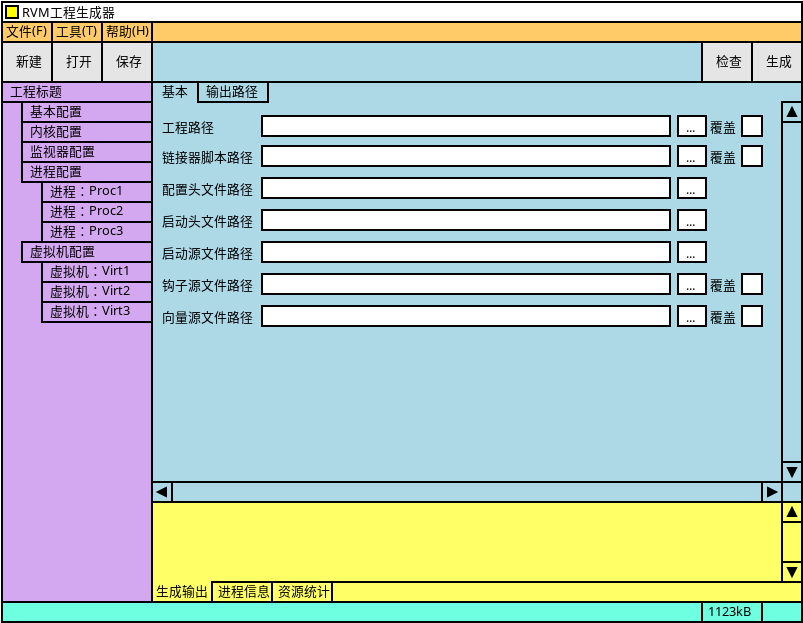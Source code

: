 <?xml version="1.0" encoding="UTF-8"?>
<dia:diagram xmlns:dia="http://www.lysator.liu.se/~alla/dia/">
  <dia:layer name="背景" visible="true" active="true">
    <dia:object type="Standard - Box" version="0" id="O0">
      <dia:attribute name="obj_pos">
        <dia:point val="16,2"/>
      </dia:attribute>
      <dia:attribute name="obj_bb">
        <dia:rectangle val="15.95,1.95;56.05,31.05"/>
      </dia:attribute>
      <dia:attribute name="elem_corner">
        <dia:point val="16,2"/>
      </dia:attribute>
      <dia:attribute name="elem_width">
        <dia:real val="40"/>
      </dia:attribute>
      <dia:attribute name="elem_height">
        <dia:real val="29"/>
      </dia:attribute>
      <dia:attribute name="border_width">
        <dia:real val="0.1"/>
      </dia:attribute>
      <dia:attribute name="inner_color">
        <dia:color val="#add8e6"/>
      </dia:attribute>
      <dia:attribute name="show_background">
        <dia:boolean val="true"/>
      </dia:attribute>
    </dia:object>
    <dia:group>
      <dia:object type="Standard - Box" version="0" id="O1">
        <dia:attribute name="obj_pos">
          <dia:point val="16,1"/>
        </dia:attribute>
        <dia:attribute name="obj_bb">
          <dia:rectangle val="15.95,0.95;18.55,2.05"/>
        </dia:attribute>
        <dia:attribute name="elem_corner">
          <dia:point val="16,1"/>
        </dia:attribute>
        <dia:attribute name="elem_width">
          <dia:real val="2.5"/>
        </dia:attribute>
        <dia:attribute name="elem_height">
          <dia:real val="1.0"/>
        </dia:attribute>
        <dia:attribute name="border_width">
          <dia:real val="0.1"/>
        </dia:attribute>
        <dia:attribute name="inner_color">
          <dia:color val="#ffca68"/>
        </dia:attribute>
        <dia:attribute name="show_background">
          <dia:boolean val="true"/>
        </dia:attribute>
      </dia:object>
      <dia:object type="Standard - Text" version="1" id="O2">
        <dia:attribute name="obj_pos">
          <dia:point val="16.2,1.7"/>
        </dia:attribute>
        <dia:attribute name="obj_bb">
          <dia:rectangle val="16.2,0.958;18.267,1.905"/>
        </dia:attribute>
        <dia:attribute name="text">
          <dia:composite type="text">
            <dia:attribute name="string">
              <dia:string>#文件(F)#</dia:string>
            </dia:attribute>
            <dia:attribute name="font">
              <dia:font family="Source Han Sans CN" style="0" name="Courier"/>
            </dia:attribute>
            <dia:attribute name="height">
              <dia:real val="0.8"/>
            </dia:attribute>
            <dia:attribute name="pos">
              <dia:point val="16.2,1.7"/>
            </dia:attribute>
            <dia:attribute name="color">
              <dia:color val="#000000"/>
            </dia:attribute>
            <dia:attribute name="alignment">
              <dia:enum val="0"/>
            </dia:attribute>
          </dia:composite>
        </dia:attribute>
        <dia:attribute name="valign">
          <dia:enum val="3"/>
        </dia:attribute>
      </dia:object>
    </dia:group>
    <dia:group>
      <dia:object type="Standard - Box" version="0" id="O3">
        <dia:attribute name="obj_pos">
          <dia:point val="18.5,1"/>
        </dia:attribute>
        <dia:attribute name="obj_bb">
          <dia:rectangle val="18.45,0.95;21.05,2.05"/>
        </dia:attribute>
        <dia:attribute name="elem_corner">
          <dia:point val="18.5,1"/>
        </dia:attribute>
        <dia:attribute name="elem_width">
          <dia:real val="2.5"/>
        </dia:attribute>
        <dia:attribute name="elem_height">
          <dia:real val="1"/>
        </dia:attribute>
        <dia:attribute name="border_width">
          <dia:real val="0.1"/>
        </dia:attribute>
        <dia:attribute name="inner_color">
          <dia:color val="#ffca68"/>
        </dia:attribute>
        <dia:attribute name="show_background">
          <dia:boolean val="true"/>
        </dia:attribute>
      </dia:object>
      <dia:object type="Standard - Text" version="1" id="O4">
        <dia:attribute name="obj_pos">
          <dia:point val="18.7,1.7"/>
        </dia:attribute>
        <dia:attribute name="obj_bb">
          <dia:rectangle val="18.7,0.958;20.797,1.905"/>
        </dia:attribute>
        <dia:attribute name="text">
          <dia:composite type="text">
            <dia:attribute name="string">
              <dia:string>#工具(T)#</dia:string>
            </dia:attribute>
            <dia:attribute name="font">
              <dia:font family="Source Han Sans CN" style="0" name="Courier"/>
            </dia:attribute>
            <dia:attribute name="height">
              <dia:real val="0.8"/>
            </dia:attribute>
            <dia:attribute name="pos">
              <dia:point val="18.7,1.7"/>
            </dia:attribute>
            <dia:attribute name="color">
              <dia:color val="#000000"/>
            </dia:attribute>
            <dia:attribute name="alignment">
              <dia:enum val="0"/>
            </dia:attribute>
          </dia:composite>
        </dia:attribute>
        <dia:attribute name="valign">
          <dia:enum val="3"/>
        </dia:attribute>
      </dia:object>
    </dia:group>
    <dia:group>
      <dia:object type="Standard - Box" version="0" id="O5">
        <dia:attribute name="obj_pos">
          <dia:point val="21,1"/>
        </dia:attribute>
        <dia:attribute name="obj_bb">
          <dia:rectangle val="20.95,0.95;23.55,2.05"/>
        </dia:attribute>
        <dia:attribute name="elem_corner">
          <dia:point val="21,1"/>
        </dia:attribute>
        <dia:attribute name="elem_width">
          <dia:real val="2.5"/>
        </dia:attribute>
        <dia:attribute name="elem_height">
          <dia:real val="1.0"/>
        </dia:attribute>
        <dia:attribute name="border_width">
          <dia:real val="0.1"/>
        </dia:attribute>
        <dia:attribute name="inner_color">
          <dia:color val="#ffca68"/>
        </dia:attribute>
        <dia:attribute name="show_background">
          <dia:boolean val="true"/>
        </dia:attribute>
      </dia:object>
      <dia:object type="Standard - Text" version="1" id="O6">
        <dia:attribute name="obj_pos">
          <dia:point val="21.2,1.7"/>
        </dia:attribute>
        <dia:attribute name="obj_bb">
          <dia:rectangle val="21.2,0.958;23.38,1.905"/>
        </dia:attribute>
        <dia:attribute name="text">
          <dia:composite type="text">
            <dia:attribute name="string">
              <dia:string>#帮助(H)#</dia:string>
            </dia:attribute>
            <dia:attribute name="font">
              <dia:font family="Source Han Sans CN" style="0" name="Courier"/>
            </dia:attribute>
            <dia:attribute name="height">
              <dia:real val="0.8"/>
            </dia:attribute>
            <dia:attribute name="pos">
              <dia:point val="21.2,1.7"/>
            </dia:attribute>
            <dia:attribute name="color">
              <dia:color val="#000000"/>
            </dia:attribute>
            <dia:attribute name="alignment">
              <dia:enum val="0"/>
            </dia:attribute>
          </dia:composite>
        </dia:attribute>
        <dia:attribute name="valign">
          <dia:enum val="3"/>
        </dia:attribute>
      </dia:object>
    </dia:group>
    <dia:object type="Standard - Box" version="0" id="O7">
      <dia:attribute name="obj_pos">
        <dia:point val="23.5,1"/>
      </dia:attribute>
      <dia:attribute name="obj_bb">
        <dia:rectangle val="23.45,0.95;56.05,2.05"/>
      </dia:attribute>
      <dia:attribute name="elem_corner">
        <dia:point val="23.5,1"/>
      </dia:attribute>
      <dia:attribute name="elem_width">
        <dia:real val="32.5"/>
      </dia:attribute>
      <dia:attribute name="elem_height">
        <dia:real val="1"/>
      </dia:attribute>
      <dia:attribute name="border_width">
        <dia:real val="0.1"/>
      </dia:attribute>
      <dia:attribute name="inner_color">
        <dia:color val="#ffca68"/>
      </dia:attribute>
      <dia:attribute name="show_background">
        <dia:boolean val="true"/>
      </dia:attribute>
    </dia:object>
    <dia:object type="Standard - Box" version="0" id="O8">
      <dia:attribute name="obj_pos">
        <dia:point val="16,4"/>
      </dia:attribute>
      <dia:attribute name="obj_bb">
        <dia:rectangle val="15.95,3.95;23.55,30.05"/>
      </dia:attribute>
      <dia:attribute name="elem_corner">
        <dia:point val="16,4"/>
      </dia:attribute>
      <dia:attribute name="elem_width">
        <dia:real val="7.5"/>
      </dia:attribute>
      <dia:attribute name="elem_height">
        <dia:real val="26"/>
      </dia:attribute>
      <dia:attribute name="border_width">
        <dia:real val="0.1"/>
      </dia:attribute>
      <dia:attribute name="inner_color">
        <dia:color val="#d4a8f0"/>
      </dia:attribute>
      <dia:attribute name="show_background">
        <dia:boolean val="true"/>
      </dia:attribute>
    </dia:object>
    <dia:group>
      <dia:object type="Standard - Box" version="0" id="O9">
        <dia:attribute name="obj_pos">
          <dia:point val="16,2"/>
        </dia:attribute>
        <dia:attribute name="obj_bb">
          <dia:rectangle val="15.95,1.95;18.55,4.05"/>
        </dia:attribute>
        <dia:attribute name="elem_corner">
          <dia:point val="16,2"/>
        </dia:attribute>
        <dia:attribute name="elem_width">
          <dia:real val="2.5"/>
        </dia:attribute>
        <dia:attribute name="elem_height">
          <dia:real val="2"/>
        </dia:attribute>
        <dia:attribute name="border_width">
          <dia:real val="0.1"/>
        </dia:attribute>
        <dia:attribute name="inner_color">
          <dia:color val="#e5e5e5"/>
        </dia:attribute>
        <dia:attribute name="show_background">
          <dia:boolean val="true"/>
        </dia:attribute>
      </dia:object>
      <dia:object type="Standard - Text" version="1" id="O10">
        <dia:attribute name="obj_pos">
          <dia:point val="16.7,3.2"/>
        </dia:attribute>
        <dia:attribute name="obj_bb">
          <dia:rectangle val="16.7,2.458;17.98,3.405"/>
        </dia:attribute>
        <dia:attribute name="text">
          <dia:composite type="text">
            <dia:attribute name="string">
              <dia:string>#新建#</dia:string>
            </dia:attribute>
            <dia:attribute name="font">
              <dia:font family="Source Han Sans CN" style="0" name="Courier"/>
            </dia:attribute>
            <dia:attribute name="height">
              <dia:real val="0.8"/>
            </dia:attribute>
            <dia:attribute name="pos">
              <dia:point val="16.7,3.2"/>
            </dia:attribute>
            <dia:attribute name="color">
              <dia:color val="#000000"/>
            </dia:attribute>
            <dia:attribute name="alignment">
              <dia:enum val="0"/>
            </dia:attribute>
          </dia:composite>
        </dia:attribute>
        <dia:attribute name="valign">
          <dia:enum val="3"/>
        </dia:attribute>
      </dia:object>
    </dia:group>
    <dia:group>
      <dia:object type="Standard - Box" version="0" id="O11">
        <dia:attribute name="obj_pos">
          <dia:point val="18.5,2"/>
        </dia:attribute>
        <dia:attribute name="obj_bb">
          <dia:rectangle val="18.45,1.95;21.05,4.05"/>
        </dia:attribute>
        <dia:attribute name="elem_corner">
          <dia:point val="18.5,2"/>
        </dia:attribute>
        <dia:attribute name="elem_width">
          <dia:real val="2.5"/>
        </dia:attribute>
        <dia:attribute name="elem_height">
          <dia:real val="2"/>
        </dia:attribute>
        <dia:attribute name="border_width">
          <dia:real val="0.1"/>
        </dia:attribute>
        <dia:attribute name="inner_color">
          <dia:color val="#e5e5e5"/>
        </dia:attribute>
        <dia:attribute name="show_background">
          <dia:boolean val="true"/>
        </dia:attribute>
      </dia:object>
      <dia:object type="Standard - Text" version="1" id="O12">
        <dia:attribute name="obj_pos">
          <dia:point val="19.2,3.2"/>
        </dia:attribute>
        <dia:attribute name="obj_bb">
          <dia:rectangle val="19.2,2.458;20.48,3.405"/>
        </dia:attribute>
        <dia:attribute name="text">
          <dia:composite type="text">
            <dia:attribute name="string">
              <dia:string>#打开#</dia:string>
            </dia:attribute>
            <dia:attribute name="font">
              <dia:font family="Source Han Sans CN" style="0" name="Courier"/>
            </dia:attribute>
            <dia:attribute name="height">
              <dia:real val="0.8"/>
            </dia:attribute>
            <dia:attribute name="pos">
              <dia:point val="19.2,3.2"/>
            </dia:attribute>
            <dia:attribute name="color">
              <dia:color val="#000000"/>
            </dia:attribute>
            <dia:attribute name="alignment">
              <dia:enum val="0"/>
            </dia:attribute>
          </dia:composite>
        </dia:attribute>
        <dia:attribute name="valign">
          <dia:enum val="3"/>
        </dia:attribute>
      </dia:object>
    </dia:group>
    <dia:group>
      <dia:object type="Standard - Box" version="0" id="O13">
        <dia:attribute name="obj_pos">
          <dia:point val="21,2"/>
        </dia:attribute>
        <dia:attribute name="obj_bb">
          <dia:rectangle val="20.95,1.95;23.55,4.05"/>
        </dia:attribute>
        <dia:attribute name="elem_corner">
          <dia:point val="21,2"/>
        </dia:attribute>
        <dia:attribute name="elem_width">
          <dia:real val="2.5"/>
        </dia:attribute>
        <dia:attribute name="elem_height">
          <dia:real val="2"/>
        </dia:attribute>
        <dia:attribute name="border_width">
          <dia:real val="0.1"/>
        </dia:attribute>
        <dia:attribute name="inner_color">
          <dia:color val="#e5e5e5"/>
        </dia:attribute>
        <dia:attribute name="show_background">
          <dia:boolean val="true"/>
        </dia:attribute>
      </dia:object>
      <dia:object type="Standard - Text" version="1" id="O14">
        <dia:attribute name="obj_pos">
          <dia:point val="21.7,3.2"/>
        </dia:attribute>
        <dia:attribute name="obj_bb">
          <dia:rectangle val="21.7,2.458;22.98,3.405"/>
        </dia:attribute>
        <dia:attribute name="text">
          <dia:composite type="text">
            <dia:attribute name="string">
              <dia:string>#保存#</dia:string>
            </dia:attribute>
            <dia:attribute name="font">
              <dia:font family="Source Han Sans CN" style="0" name="Courier"/>
            </dia:attribute>
            <dia:attribute name="height">
              <dia:real val="0.8"/>
            </dia:attribute>
            <dia:attribute name="pos">
              <dia:point val="21.7,3.2"/>
            </dia:attribute>
            <dia:attribute name="color">
              <dia:color val="#000000"/>
            </dia:attribute>
            <dia:attribute name="alignment">
              <dia:enum val="0"/>
            </dia:attribute>
          </dia:composite>
        </dia:attribute>
        <dia:attribute name="valign">
          <dia:enum val="3"/>
        </dia:attribute>
      </dia:object>
    </dia:group>
    <dia:object type="Standard - Box" version="0" id="O15">
      <dia:attribute name="obj_pos">
        <dia:point val="24.5,24"/>
      </dia:attribute>
      <dia:attribute name="obj_bb">
        <dia:rectangle val="24.45,23.95;54.05,25.05"/>
      </dia:attribute>
      <dia:attribute name="elem_corner">
        <dia:point val="24.5,24"/>
      </dia:attribute>
      <dia:attribute name="elem_width">
        <dia:real val="29.5"/>
      </dia:attribute>
      <dia:attribute name="elem_height">
        <dia:real val="1"/>
      </dia:attribute>
      <dia:attribute name="border_width">
        <dia:real val="0.1"/>
      </dia:attribute>
      <dia:attribute name="inner_color">
        <dia:color val="#add8e6"/>
      </dia:attribute>
      <dia:attribute name="show_background">
        <dia:boolean val="true"/>
      </dia:attribute>
    </dia:object>
    <dia:object type="Standard - Box" version="0" id="O16">
      <dia:attribute name="obj_pos">
        <dia:point val="55,6"/>
      </dia:attribute>
      <dia:attribute name="obj_bb">
        <dia:rectangle val="54.95,5.95;56.05,23.05"/>
      </dia:attribute>
      <dia:attribute name="elem_corner">
        <dia:point val="55,6"/>
      </dia:attribute>
      <dia:attribute name="elem_width">
        <dia:real val="1"/>
      </dia:attribute>
      <dia:attribute name="elem_height">
        <dia:real val="17.0"/>
      </dia:attribute>
      <dia:attribute name="border_width">
        <dia:real val="0.1"/>
      </dia:attribute>
      <dia:attribute name="inner_color">
        <dia:color val="#add8e6"/>
      </dia:attribute>
      <dia:attribute name="show_background">
        <dia:boolean val="true"/>
      </dia:attribute>
    </dia:object>
    <dia:group>
      <dia:object type="Standard - Box" version="0" id="O17">
        <dia:attribute name="obj_pos">
          <dia:point val="55,5"/>
        </dia:attribute>
        <dia:attribute name="obj_bb">
          <dia:rectangle val="54.95,4.95;56.05,6.05"/>
        </dia:attribute>
        <dia:attribute name="elem_corner">
          <dia:point val="55,5"/>
        </dia:attribute>
        <dia:attribute name="elem_width">
          <dia:real val="1"/>
        </dia:attribute>
        <dia:attribute name="elem_height">
          <dia:real val="1"/>
        </dia:attribute>
        <dia:attribute name="border_width">
          <dia:real val="0.1"/>
        </dia:attribute>
        <dia:attribute name="inner_color">
          <dia:color val="#add8e6"/>
        </dia:attribute>
        <dia:attribute name="show_background">
          <dia:boolean val="true"/>
        </dia:attribute>
      </dia:object>
      <dia:object type="Standard - Polygon" version="0" id="O18">
        <dia:attribute name="obj_pos">
          <dia:point val="55.7,5.7"/>
        </dia:attribute>
        <dia:attribute name="obj_bb">
          <dia:rectangle val="55.219,5.188;55.781,5.75"/>
        </dia:attribute>
        <dia:attribute name="poly_points">
          <dia:point val="55.7,5.7"/>
          <dia:point val="55.3,5.7"/>
          <dia:point val="55.5,5.3"/>
        </dia:attribute>
        <dia:attribute name="line_width">
          <dia:real val="0.1"/>
        </dia:attribute>
        <dia:attribute name="inner_color">
          <dia:color val="#000000"/>
        </dia:attribute>
        <dia:attribute name="show_background">
          <dia:boolean val="true"/>
        </dia:attribute>
      </dia:object>
    </dia:group>
    <dia:group>
      <dia:object type="Standard - Box" version="0" id="O19">
        <dia:attribute name="obj_pos">
          <dia:point val="55,23"/>
        </dia:attribute>
        <dia:attribute name="obj_bb">
          <dia:rectangle val="54.95,22.95;56.05,24.05"/>
        </dia:attribute>
        <dia:attribute name="elem_corner">
          <dia:point val="55,23"/>
        </dia:attribute>
        <dia:attribute name="elem_width">
          <dia:real val="1"/>
        </dia:attribute>
        <dia:attribute name="elem_height">
          <dia:real val="1"/>
        </dia:attribute>
        <dia:attribute name="border_width">
          <dia:real val="0.1"/>
        </dia:attribute>
        <dia:attribute name="inner_color">
          <dia:color val="#add8e6"/>
        </dia:attribute>
        <dia:attribute name="show_background">
          <dia:boolean val="true"/>
        </dia:attribute>
      </dia:object>
      <dia:object type="Standard - Polygon" version="0" id="O20">
        <dia:attribute name="obj_pos">
          <dia:point val="55.7,23.3"/>
        </dia:attribute>
        <dia:attribute name="obj_bb">
          <dia:rectangle val="55.219,23.25;55.781,23.812"/>
        </dia:attribute>
        <dia:attribute name="poly_points">
          <dia:point val="55.7,23.3"/>
          <dia:point val="55.3,23.3"/>
          <dia:point val="55.5,23.7"/>
        </dia:attribute>
        <dia:attribute name="line_width">
          <dia:real val="0.1"/>
        </dia:attribute>
        <dia:attribute name="inner_color">
          <dia:color val="#000000"/>
        </dia:attribute>
        <dia:attribute name="show_background">
          <dia:boolean val="true"/>
        </dia:attribute>
      </dia:object>
    </dia:group>
    <dia:group>
      <dia:object type="Standard - Box" version="0" id="O21">
        <dia:attribute name="obj_pos">
          <dia:point val="54,24"/>
        </dia:attribute>
        <dia:attribute name="obj_bb">
          <dia:rectangle val="53.95,23.95;55.05,25.05"/>
        </dia:attribute>
        <dia:attribute name="elem_corner">
          <dia:point val="54,24"/>
        </dia:attribute>
        <dia:attribute name="elem_width">
          <dia:real val="1"/>
        </dia:attribute>
        <dia:attribute name="elem_height">
          <dia:real val="1"/>
        </dia:attribute>
        <dia:attribute name="border_width">
          <dia:real val="0.1"/>
        </dia:attribute>
        <dia:attribute name="inner_color">
          <dia:color val="#add8e6"/>
        </dia:attribute>
        <dia:attribute name="show_background">
          <dia:boolean val="true"/>
        </dia:attribute>
      </dia:object>
      <dia:object type="Standard - Polygon" version="0" id="O22">
        <dia:attribute name="obj_pos">
          <dia:point val="54.7,24.5"/>
        </dia:attribute>
        <dia:attribute name="obj_bb">
          <dia:rectangle val="54.25,24.219;54.812,24.781"/>
        </dia:attribute>
        <dia:attribute name="poly_points">
          <dia:point val="54.7,24.5"/>
          <dia:point val="54.3,24.3"/>
          <dia:point val="54.3,24.7"/>
        </dia:attribute>
        <dia:attribute name="line_width">
          <dia:real val="0.1"/>
        </dia:attribute>
        <dia:attribute name="inner_color">
          <dia:color val="#000000"/>
        </dia:attribute>
        <dia:attribute name="show_background">
          <dia:boolean val="true"/>
        </dia:attribute>
      </dia:object>
    </dia:group>
    <dia:group>
      <dia:object type="Standard - Box" version="0" id="O23">
        <dia:attribute name="obj_pos">
          <dia:point val="23.5,24"/>
        </dia:attribute>
        <dia:attribute name="obj_bb">
          <dia:rectangle val="23.45,23.95;24.55,25.05"/>
        </dia:attribute>
        <dia:attribute name="elem_corner">
          <dia:point val="23.5,24"/>
        </dia:attribute>
        <dia:attribute name="elem_width">
          <dia:real val="1"/>
        </dia:attribute>
        <dia:attribute name="elem_height">
          <dia:real val="1"/>
        </dia:attribute>
        <dia:attribute name="border_width">
          <dia:real val="0.1"/>
        </dia:attribute>
        <dia:attribute name="inner_color">
          <dia:color val="#add8e6"/>
        </dia:attribute>
        <dia:attribute name="show_background">
          <dia:boolean val="true"/>
        </dia:attribute>
      </dia:object>
      <dia:object type="Standard - Polygon" version="0" id="O24">
        <dia:attribute name="obj_pos">
          <dia:point val="23.8,24.5"/>
        </dia:attribute>
        <dia:attribute name="obj_bb">
          <dia:rectangle val="23.688,24.219;24.25,24.781"/>
        </dia:attribute>
        <dia:attribute name="poly_points">
          <dia:point val="23.8,24.5"/>
          <dia:point val="24.2,24.3"/>
          <dia:point val="24.2,24.7"/>
        </dia:attribute>
        <dia:attribute name="line_width">
          <dia:real val="0.1"/>
        </dia:attribute>
        <dia:attribute name="inner_color">
          <dia:color val="#000000"/>
        </dia:attribute>
        <dia:attribute name="show_background">
          <dia:boolean val="true"/>
        </dia:attribute>
      </dia:object>
    </dia:group>
    <dia:object type="Standard - Box" version="0" id="O25">
      <dia:attribute name="obj_pos">
        <dia:point val="23.5,25"/>
      </dia:attribute>
      <dia:attribute name="obj_bb">
        <dia:rectangle val="23.45,24.95;56.05,30.05"/>
      </dia:attribute>
      <dia:attribute name="elem_corner">
        <dia:point val="23.5,25"/>
      </dia:attribute>
      <dia:attribute name="elem_width">
        <dia:real val="32.5"/>
      </dia:attribute>
      <dia:attribute name="elem_height">
        <dia:real val="5"/>
      </dia:attribute>
      <dia:attribute name="border_width">
        <dia:real val="0.1"/>
      </dia:attribute>
      <dia:attribute name="inner_color">
        <dia:color val="#ffff66"/>
      </dia:attribute>
      <dia:attribute name="show_background">
        <dia:boolean val="true"/>
      </dia:attribute>
    </dia:object>
    <dia:object type="Standard - Text" version="1" id="O26">
      <dia:attribute name="obj_pos">
        <dia:point val="23.7,29.7"/>
      </dia:attribute>
      <dia:attribute name="obj_bb">
        <dia:rectangle val="23.7,28.957;26.26,29.905"/>
      </dia:attribute>
      <dia:attribute name="text">
        <dia:composite type="text">
          <dia:attribute name="string">
            <dia:string>#生成输出#</dia:string>
          </dia:attribute>
          <dia:attribute name="font">
            <dia:font family="Source Han Sans CN" style="0" name="Courier"/>
          </dia:attribute>
          <dia:attribute name="height">
            <dia:real val="0.8"/>
          </dia:attribute>
          <dia:attribute name="pos">
            <dia:point val="23.7,29.7"/>
          </dia:attribute>
          <dia:attribute name="color">
            <dia:color val="#000000"/>
          </dia:attribute>
          <dia:attribute name="alignment">
            <dia:enum val="0"/>
          </dia:attribute>
        </dia:composite>
      </dia:attribute>
      <dia:attribute name="valign">
        <dia:enum val="3"/>
      </dia:attribute>
    </dia:object>
    <dia:object type="Standard - Box" version="0" id="O27">
      <dia:attribute name="obj_pos">
        <dia:point val="16,30"/>
      </dia:attribute>
      <dia:attribute name="obj_bb">
        <dia:rectangle val="15.95,29.95;51.05,31.05"/>
      </dia:attribute>
      <dia:attribute name="elem_corner">
        <dia:point val="16,30"/>
      </dia:attribute>
      <dia:attribute name="elem_width">
        <dia:real val="35"/>
      </dia:attribute>
      <dia:attribute name="elem_height">
        <dia:real val="1"/>
      </dia:attribute>
      <dia:attribute name="border_width">
        <dia:real val="0.1"/>
      </dia:attribute>
      <dia:attribute name="inner_color">
        <dia:color val="#6dffdf"/>
      </dia:attribute>
      <dia:attribute name="show_background">
        <dia:boolean val="true"/>
      </dia:attribute>
    </dia:object>
    <dia:object type="Standard - Box" version="0" id="O28">
      <dia:attribute name="obj_pos">
        <dia:point val="55,26"/>
      </dia:attribute>
      <dia:attribute name="obj_bb">
        <dia:rectangle val="54.95,25.95;56.05,28.05"/>
      </dia:attribute>
      <dia:attribute name="elem_corner">
        <dia:point val="55,26"/>
      </dia:attribute>
      <dia:attribute name="elem_width">
        <dia:real val="1"/>
      </dia:attribute>
      <dia:attribute name="elem_height">
        <dia:real val="2"/>
      </dia:attribute>
      <dia:attribute name="border_width">
        <dia:real val="0.1"/>
      </dia:attribute>
      <dia:attribute name="inner_color">
        <dia:color val="#ffff66"/>
      </dia:attribute>
      <dia:attribute name="show_background">
        <dia:boolean val="true"/>
      </dia:attribute>
    </dia:object>
    <dia:group>
      <dia:object type="Standard - Box" version="0" id="O29">
        <dia:attribute name="obj_pos">
          <dia:point val="55,25"/>
        </dia:attribute>
        <dia:attribute name="obj_bb">
          <dia:rectangle val="54.95,24.95;56.05,26.05"/>
        </dia:attribute>
        <dia:attribute name="elem_corner">
          <dia:point val="55,25"/>
        </dia:attribute>
        <dia:attribute name="elem_width">
          <dia:real val="1"/>
        </dia:attribute>
        <dia:attribute name="elem_height">
          <dia:real val="1"/>
        </dia:attribute>
        <dia:attribute name="border_width">
          <dia:real val="0.1"/>
        </dia:attribute>
        <dia:attribute name="inner_color">
          <dia:color val="#ffff66"/>
        </dia:attribute>
        <dia:attribute name="show_background">
          <dia:boolean val="true"/>
        </dia:attribute>
      </dia:object>
      <dia:object type="Standard - Polygon" version="0" id="O30">
        <dia:attribute name="obj_pos">
          <dia:point val="55.7,25.7"/>
        </dia:attribute>
        <dia:attribute name="obj_bb">
          <dia:rectangle val="55.219,25.188;55.781,25.75"/>
        </dia:attribute>
        <dia:attribute name="poly_points">
          <dia:point val="55.7,25.7"/>
          <dia:point val="55.3,25.7"/>
          <dia:point val="55.5,25.3"/>
        </dia:attribute>
        <dia:attribute name="line_width">
          <dia:real val="0.1"/>
        </dia:attribute>
        <dia:attribute name="inner_color">
          <dia:color val="#000000"/>
        </dia:attribute>
        <dia:attribute name="show_background">
          <dia:boolean val="true"/>
        </dia:attribute>
      </dia:object>
    </dia:group>
    <dia:group>
      <dia:object type="Standard - Box" version="0" id="O31">
        <dia:attribute name="obj_pos">
          <dia:point val="55,28"/>
        </dia:attribute>
        <dia:attribute name="obj_bb">
          <dia:rectangle val="54.95,27.95;56.05,29.05"/>
        </dia:attribute>
        <dia:attribute name="elem_corner">
          <dia:point val="55,28"/>
        </dia:attribute>
        <dia:attribute name="elem_width">
          <dia:real val="1"/>
        </dia:attribute>
        <dia:attribute name="elem_height">
          <dia:real val="1"/>
        </dia:attribute>
        <dia:attribute name="border_width">
          <dia:real val="0.1"/>
        </dia:attribute>
        <dia:attribute name="inner_color">
          <dia:color val="#ffff66"/>
        </dia:attribute>
        <dia:attribute name="show_background">
          <dia:boolean val="true"/>
        </dia:attribute>
      </dia:object>
      <dia:object type="Standard - Polygon" version="0" id="O32">
        <dia:attribute name="obj_pos">
          <dia:point val="55.7,28.3"/>
        </dia:attribute>
        <dia:attribute name="obj_bb">
          <dia:rectangle val="55.219,28.25;55.781,28.812"/>
        </dia:attribute>
        <dia:attribute name="poly_points">
          <dia:point val="55.7,28.3"/>
          <dia:point val="55.3,28.3"/>
          <dia:point val="55.5,28.7"/>
        </dia:attribute>
        <dia:attribute name="line_width">
          <dia:real val="0.1"/>
        </dia:attribute>
        <dia:attribute name="inner_color">
          <dia:color val="#000000"/>
        </dia:attribute>
        <dia:attribute name="show_background">
          <dia:boolean val="true"/>
        </dia:attribute>
      </dia:object>
    </dia:group>
    <dia:object type="Standard - Box" version="0" id="O33">
      <dia:attribute name="obj_pos">
        <dia:point val="32.5,29"/>
      </dia:attribute>
      <dia:attribute name="obj_bb">
        <dia:rectangle val="32.45,28.95;56.05,30.05"/>
      </dia:attribute>
      <dia:attribute name="elem_corner">
        <dia:point val="32.5,29"/>
      </dia:attribute>
      <dia:attribute name="elem_width">
        <dia:real val="23.5"/>
      </dia:attribute>
      <dia:attribute name="elem_height">
        <dia:real val="1"/>
      </dia:attribute>
      <dia:attribute name="border_width">
        <dia:real val="0.1"/>
      </dia:attribute>
      <dia:attribute name="inner_color">
        <dia:color val="#ffff66"/>
      </dia:attribute>
      <dia:attribute name="show_background">
        <dia:boolean val="true"/>
      </dia:attribute>
    </dia:object>
    <dia:object type="Standard - Box" version="0" id="O34">
      <dia:attribute name="obj_pos">
        <dia:point val="54,30"/>
      </dia:attribute>
      <dia:attribute name="obj_bb">
        <dia:rectangle val="53.95,29.95;56.05,31.05"/>
      </dia:attribute>
      <dia:attribute name="elem_corner">
        <dia:point val="54,30"/>
      </dia:attribute>
      <dia:attribute name="elem_width">
        <dia:real val="2"/>
      </dia:attribute>
      <dia:attribute name="elem_height">
        <dia:real val="1"/>
      </dia:attribute>
      <dia:attribute name="border_width">
        <dia:real val="0.1"/>
      </dia:attribute>
      <dia:attribute name="inner_color">
        <dia:color val="#6dffdf"/>
      </dia:attribute>
      <dia:attribute name="show_background">
        <dia:boolean val="true"/>
      </dia:attribute>
    </dia:object>
    <dia:group>
      <dia:object type="Standard - Box" version="0" id="O35">
        <dia:attribute name="obj_pos">
          <dia:point val="17,8"/>
        </dia:attribute>
        <dia:attribute name="obj_bb">
          <dia:rectangle val="16.95,7.95;23.55,9.05"/>
        </dia:attribute>
        <dia:attribute name="elem_corner">
          <dia:point val="17,8"/>
        </dia:attribute>
        <dia:attribute name="elem_width">
          <dia:real val="6.5"/>
        </dia:attribute>
        <dia:attribute name="elem_height">
          <dia:real val="1"/>
        </dia:attribute>
        <dia:attribute name="border_width">
          <dia:real val="0.1"/>
        </dia:attribute>
        <dia:attribute name="inner_color">
          <dia:color val="#d4a8f0"/>
        </dia:attribute>
        <dia:attribute name="show_background">
          <dia:boolean val="true"/>
        </dia:attribute>
      </dia:object>
      <dia:object type="Standard - Text" version="1" id="O36">
        <dia:attribute name="obj_pos">
          <dia:point val="17.4,8.7"/>
        </dia:attribute>
        <dia:attribute name="obj_bb">
          <dia:rectangle val="17.4,7.957;19.96,8.905"/>
        </dia:attribute>
        <dia:attribute name="text">
          <dia:composite type="text">
            <dia:attribute name="string">
              <dia:string>#进程配置#</dia:string>
            </dia:attribute>
            <dia:attribute name="font">
              <dia:font family="Source Han Sans CN" style="0" name="Courier"/>
            </dia:attribute>
            <dia:attribute name="height">
              <dia:real val="0.8"/>
            </dia:attribute>
            <dia:attribute name="pos">
              <dia:point val="17.4,8.7"/>
            </dia:attribute>
            <dia:attribute name="color">
              <dia:color val="#000000"/>
            </dia:attribute>
            <dia:attribute name="alignment">
              <dia:enum val="0"/>
            </dia:attribute>
          </dia:composite>
        </dia:attribute>
        <dia:attribute name="valign">
          <dia:enum val="3"/>
        </dia:attribute>
      </dia:object>
    </dia:group>
    <dia:group>
      <dia:object type="Standard - Box" version="0" id="O37">
        <dia:attribute name="obj_pos">
          <dia:point val="16,0"/>
        </dia:attribute>
        <dia:attribute name="obj_bb">
          <dia:rectangle val="15.95,-0.05;56.05,1.05"/>
        </dia:attribute>
        <dia:attribute name="elem_corner">
          <dia:point val="16,0"/>
        </dia:attribute>
        <dia:attribute name="elem_width">
          <dia:real val="40"/>
        </dia:attribute>
        <dia:attribute name="elem_height">
          <dia:real val="1"/>
        </dia:attribute>
        <dia:attribute name="show_background">
          <dia:boolean val="true"/>
        </dia:attribute>
      </dia:object>
      <dia:object type="Standard - Text" version="1" id="O38">
        <dia:attribute name="obj_pos">
          <dia:point val="17,0.75"/>
        </dia:attribute>
        <dia:attribute name="obj_bb">
          <dia:rectangle val="17,0.007;21.495,0.955"/>
        </dia:attribute>
        <dia:attribute name="text">
          <dia:composite type="text">
            <dia:attribute name="string">
              <dia:string>#RVM工程生成器#</dia:string>
            </dia:attribute>
            <dia:attribute name="font">
              <dia:font family="Source Han Sans CN" style="0" name="Courier"/>
            </dia:attribute>
            <dia:attribute name="height">
              <dia:real val="0.8"/>
            </dia:attribute>
            <dia:attribute name="pos">
              <dia:point val="17,0.75"/>
            </dia:attribute>
            <dia:attribute name="color">
              <dia:color val="#000000"/>
            </dia:attribute>
            <dia:attribute name="alignment">
              <dia:enum val="0"/>
            </dia:attribute>
          </dia:composite>
        </dia:attribute>
        <dia:attribute name="valign">
          <dia:enum val="3"/>
        </dia:attribute>
      </dia:object>
      <dia:object type="Standard - Box" version="0" id="O39">
        <dia:attribute name="obj_pos">
          <dia:point val="16.2,0.2"/>
        </dia:attribute>
        <dia:attribute name="obj_bb">
          <dia:rectangle val="16.15,0.15;16.85,0.85"/>
        </dia:attribute>
        <dia:attribute name="elem_corner">
          <dia:point val="16.2,0.2"/>
        </dia:attribute>
        <dia:attribute name="elem_width">
          <dia:real val="0.6"/>
        </dia:attribute>
        <dia:attribute name="elem_height">
          <dia:real val="0.6"/>
        </dia:attribute>
        <dia:attribute name="border_width">
          <dia:real val="0.1"/>
        </dia:attribute>
        <dia:attribute name="inner_color">
          <dia:color val="#ffff00"/>
        </dia:attribute>
        <dia:attribute name="show_background">
          <dia:boolean val="true"/>
        </dia:attribute>
      </dia:object>
    </dia:group>
    <dia:group>
      <dia:object type="Standard - Box" version="0" id="O40">
        <dia:attribute name="obj_pos">
          <dia:point val="53.5,2"/>
        </dia:attribute>
        <dia:attribute name="obj_bb">
          <dia:rectangle val="53.45,1.95;56.05,4.05"/>
        </dia:attribute>
        <dia:attribute name="elem_corner">
          <dia:point val="53.5,2"/>
        </dia:attribute>
        <dia:attribute name="elem_width">
          <dia:real val="2.5"/>
        </dia:attribute>
        <dia:attribute name="elem_height">
          <dia:real val="2"/>
        </dia:attribute>
        <dia:attribute name="border_width">
          <dia:real val="0.1"/>
        </dia:attribute>
        <dia:attribute name="inner_color">
          <dia:color val="#e5e5e5"/>
        </dia:attribute>
        <dia:attribute name="show_background">
          <dia:boolean val="true"/>
        </dia:attribute>
      </dia:object>
      <dia:object type="Standard - Text" version="1" id="O41">
        <dia:attribute name="obj_pos">
          <dia:point val="54.2,3.2"/>
        </dia:attribute>
        <dia:attribute name="obj_bb">
          <dia:rectangle val="54.2,2.458;55.48,3.405"/>
        </dia:attribute>
        <dia:attribute name="text">
          <dia:composite type="text">
            <dia:attribute name="string">
              <dia:string>#生成#</dia:string>
            </dia:attribute>
            <dia:attribute name="font">
              <dia:font family="Source Han Sans CN" style="0" name="Courier"/>
            </dia:attribute>
            <dia:attribute name="height">
              <dia:real val="0.8"/>
            </dia:attribute>
            <dia:attribute name="pos">
              <dia:point val="54.2,3.2"/>
            </dia:attribute>
            <dia:attribute name="color">
              <dia:color val="#000000"/>
            </dia:attribute>
            <dia:attribute name="alignment">
              <dia:enum val="0"/>
            </dia:attribute>
          </dia:composite>
        </dia:attribute>
        <dia:attribute name="valign">
          <dia:enum val="3"/>
        </dia:attribute>
      </dia:object>
    </dia:group>
    <dia:group>
      <dia:object type="Standard - Box" version="0" id="O42">
        <dia:attribute name="obj_pos">
          <dia:point val="51,2"/>
        </dia:attribute>
        <dia:attribute name="obj_bb">
          <dia:rectangle val="50.95,1.95;53.55,4.05"/>
        </dia:attribute>
        <dia:attribute name="elem_corner">
          <dia:point val="51,2"/>
        </dia:attribute>
        <dia:attribute name="elem_width">
          <dia:real val="2.5"/>
        </dia:attribute>
        <dia:attribute name="elem_height">
          <dia:real val="2"/>
        </dia:attribute>
        <dia:attribute name="border_width">
          <dia:real val="0.1"/>
        </dia:attribute>
        <dia:attribute name="inner_color">
          <dia:color val="#e5e5e5"/>
        </dia:attribute>
        <dia:attribute name="show_background">
          <dia:boolean val="true"/>
        </dia:attribute>
      </dia:object>
      <dia:object type="Standard - Text" version="1" id="O43">
        <dia:attribute name="obj_pos">
          <dia:point val="51.7,3.2"/>
        </dia:attribute>
        <dia:attribute name="obj_bb">
          <dia:rectangle val="51.7,2.458;52.98,3.405"/>
        </dia:attribute>
        <dia:attribute name="text">
          <dia:composite type="text">
            <dia:attribute name="string">
              <dia:string>#检查#</dia:string>
            </dia:attribute>
            <dia:attribute name="font">
              <dia:font family="Source Han Sans CN" style="0" name="Courier"/>
            </dia:attribute>
            <dia:attribute name="height">
              <dia:real val="0.8"/>
            </dia:attribute>
            <dia:attribute name="pos">
              <dia:point val="51.7,3.2"/>
            </dia:attribute>
            <dia:attribute name="color">
              <dia:color val="#000000"/>
            </dia:attribute>
            <dia:attribute name="alignment">
              <dia:enum val="0"/>
            </dia:attribute>
          </dia:composite>
        </dia:attribute>
        <dia:attribute name="valign">
          <dia:enum val="3"/>
        </dia:attribute>
      </dia:object>
    </dia:group>
    <dia:group>
      <dia:object type="Standard - Box" version="0" id="O44">
        <dia:attribute name="obj_pos">
          <dia:point val="26.5,29"/>
        </dia:attribute>
        <dia:attribute name="obj_bb">
          <dia:rectangle val="26.45,28.95;29.55,30.05"/>
        </dia:attribute>
        <dia:attribute name="elem_corner">
          <dia:point val="26.5,29"/>
        </dia:attribute>
        <dia:attribute name="elem_width">
          <dia:real val="3"/>
        </dia:attribute>
        <dia:attribute name="elem_height">
          <dia:real val="1"/>
        </dia:attribute>
        <dia:attribute name="border_width">
          <dia:real val="0.1"/>
        </dia:attribute>
        <dia:attribute name="inner_color">
          <dia:color val="#ffff66"/>
        </dia:attribute>
        <dia:attribute name="show_background">
          <dia:boolean val="true"/>
        </dia:attribute>
      </dia:object>
      <dia:object type="Standard - Text" version="1" id="O45">
        <dia:attribute name="obj_pos">
          <dia:point val="26.8,29.7"/>
        </dia:attribute>
        <dia:attribute name="obj_bb">
          <dia:rectangle val="26.8,28.957;29.36,29.905"/>
        </dia:attribute>
        <dia:attribute name="text">
          <dia:composite type="text">
            <dia:attribute name="string">
              <dia:string>#进程信息#</dia:string>
            </dia:attribute>
            <dia:attribute name="font">
              <dia:font family="Source Han Sans CN" style="0" name="Courier"/>
            </dia:attribute>
            <dia:attribute name="height">
              <dia:real val="0.8"/>
            </dia:attribute>
            <dia:attribute name="pos">
              <dia:point val="26.8,29.7"/>
            </dia:attribute>
            <dia:attribute name="color">
              <dia:color val="#000000"/>
            </dia:attribute>
            <dia:attribute name="alignment">
              <dia:enum val="0"/>
            </dia:attribute>
          </dia:composite>
        </dia:attribute>
        <dia:attribute name="valign">
          <dia:enum val="3"/>
        </dia:attribute>
      </dia:object>
    </dia:group>
    <dia:group>
      <dia:object type="Standard - Box" version="0" id="O46">
        <dia:attribute name="obj_pos">
          <dia:point val="29.5,29"/>
        </dia:attribute>
        <dia:attribute name="obj_bb">
          <dia:rectangle val="29.45,28.95;32.55,30.05"/>
        </dia:attribute>
        <dia:attribute name="elem_corner">
          <dia:point val="29.5,29"/>
        </dia:attribute>
        <dia:attribute name="elem_width">
          <dia:real val="3"/>
        </dia:attribute>
        <dia:attribute name="elem_height">
          <dia:real val="1"/>
        </dia:attribute>
        <dia:attribute name="border_width">
          <dia:real val="0.1"/>
        </dia:attribute>
        <dia:attribute name="inner_color">
          <dia:color val="#ffff66"/>
        </dia:attribute>
        <dia:attribute name="show_background">
          <dia:boolean val="true"/>
        </dia:attribute>
      </dia:object>
      <dia:object type="Standard - Text" version="1" id="O47">
        <dia:attribute name="obj_pos">
          <dia:point val="29.8,29.7"/>
        </dia:attribute>
        <dia:attribute name="obj_bb">
          <dia:rectangle val="29.8,28.957;32.36,29.905"/>
        </dia:attribute>
        <dia:attribute name="text">
          <dia:composite type="text">
            <dia:attribute name="string">
              <dia:string>#资源统计#</dia:string>
            </dia:attribute>
            <dia:attribute name="font">
              <dia:font family="Source Han Sans CN" style="0" name="Courier"/>
            </dia:attribute>
            <dia:attribute name="height">
              <dia:real val="0.8"/>
            </dia:attribute>
            <dia:attribute name="pos">
              <dia:point val="29.8,29.7"/>
            </dia:attribute>
            <dia:attribute name="color">
              <dia:color val="#000000"/>
            </dia:attribute>
            <dia:attribute name="alignment">
              <dia:enum val="0"/>
            </dia:attribute>
          </dia:composite>
        </dia:attribute>
        <dia:attribute name="valign">
          <dia:enum val="3"/>
        </dia:attribute>
      </dia:object>
    </dia:group>
    <dia:group>
      <dia:object type="Standard - Box" version="0" id="O48">
        <dia:attribute name="obj_pos">
          <dia:point val="17,12"/>
        </dia:attribute>
        <dia:attribute name="obj_bb">
          <dia:rectangle val="16.95,11.95;23.55,13.05"/>
        </dia:attribute>
        <dia:attribute name="elem_corner">
          <dia:point val="17,12"/>
        </dia:attribute>
        <dia:attribute name="elem_width">
          <dia:real val="6.5"/>
        </dia:attribute>
        <dia:attribute name="elem_height">
          <dia:real val="1"/>
        </dia:attribute>
        <dia:attribute name="border_width">
          <dia:real val="0.1"/>
        </dia:attribute>
        <dia:attribute name="inner_color">
          <dia:color val="#d4a8f0"/>
        </dia:attribute>
        <dia:attribute name="show_background">
          <dia:boolean val="true"/>
        </dia:attribute>
      </dia:object>
      <dia:object type="Standard - Text" version="1" id="O49">
        <dia:attribute name="obj_pos">
          <dia:point val="17.4,12.7"/>
        </dia:attribute>
        <dia:attribute name="obj_bb">
          <dia:rectangle val="17.4,11.957;20.6,12.905"/>
        </dia:attribute>
        <dia:attribute name="text">
          <dia:composite type="text">
            <dia:attribute name="string">
              <dia:string>#虚拟机配置#</dia:string>
            </dia:attribute>
            <dia:attribute name="font">
              <dia:font family="Source Han Sans CN" style="0" name="Courier"/>
            </dia:attribute>
            <dia:attribute name="height">
              <dia:real val="0.8"/>
            </dia:attribute>
            <dia:attribute name="pos">
              <dia:point val="17.4,12.7"/>
            </dia:attribute>
            <dia:attribute name="color">
              <dia:color val="#000000"/>
            </dia:attribute>
            <dia:attribute name="alignment">
              <dia:enum val="0"/>
            </dia:attribute>
          </dia:composite>
        </dia:attribute>
        <dia:attribute name="valign">
          <dia:enum val="3"/>
        </dia:attribute>
      </dia:object>
    </dia:group>
    <dia:group>
      <dia:object type="Standard - Box" version="0" id="O50">
        <dia:attribute name="obj_pos">
          <dia:point val="16,4"/>
        </dia:attribute>
        <dia:attribute name="obj_bb">
          <dia:rectangle val="15.95,3.95;23.55,5.05"/>
        </dia:attribute>
        <dia:attribute name="elem_corner">
          <dia:point val="16,4"/>
        </dia:attribute>
        <dia:attribute name="elem_width">
          <dia:real val="7.5"/>
        </dia:attribute>
        <dia:attribute name="elem_height">
          <dia:real val="1"/>
        </dia:attribute>
        <dia:attribute name="border_width">
          <dia:real val="0.1"/>
        </dia:attribute>
        <dia:attribute name="inner_color">
          <dia:color val="#d4a8f0"/>
        </dia:attribute>
        <dia:attribute name="show_background">
          <dia:boolean val="true"/>
        </dia:attribute>
      </dia:object>
      <dia:object type="Standard - Text" version="1" id="O51">
        <dia:attribute name="obj_pos">
          <dia:point val="16.4,4.7"/>
        </dia:attribute>
        <dia:attribute name="obj_bb">
          <dia:rectangle val="16.4,3.958;18.96,4.905"/>
        </dia:attribute>
        <dia:attribute name="text">
          <dia:composite type="text">
            <dia:attribute name="string">
              <dia:string>#工程标题#</dia:string>
            </dia:attribute>
            <dia:attribute name="font">
              <dia:font family="Source Han Sans CN" style="0" name="Courier"/>
            </dia:attribute>
            <dia:attribute name="height">
              <dia:real val="0.8"/>
            </dia:attribute>
            <dia:attribute name="pos">
              <dia:point val="16.4,4.7"/>
            </dia:attribute>
            <dia:attribute name="color">
              <dia:color val="#000000"/>
            </dia:attribute>
            <dia:attribute name="alignment">
              <dia:enum val="0"/>
            </dia:attribute>
          </dia:composite>
        </dia:attribute>
        <dia:attribute name="valign">
          <dia:enum val="3"/>
        </dia:attribute>
      </dia:object>
    </dia:group>
    <dia:group>
      <dia:object type="Standard - Box" version="0" id="O52">
        <dia:attribute name="obj_pos">
          <dia:point val="17,5"/>
        </dia:attribute>
        <dia:attribute name="obj_bb">
          <dia:rectangle val="16.95,4.95;23.55,6.05"/>
        </dia:attribute>
        <dia:attribute name="elem_corner">
          <dia:point val="17,5"/>
        </dia:attribute>
        <dia:attribute name="elem_width">
          <dia:real val="6.5"/>
        </dia:attribute>
        <dia:attribute name="elem_height">
          <dia:real val="1"/>
        </dia:attribute>
        <dia:attribute name="border_width">
          <dia:real val="0.1"/>
        </dia:attribute>
        <dia:attribute name="inner_color">
          <dia:color val="#d4a8f0"/>
        </dia:attribute>
        <dia:attribute name="show_background">
          <dia:boolean val="true"/>
        </dia:attribute>
      </dia:object>
      <dia:object type="Standard - Text" version="1" id="O53">
        <dia:attribute name="obj_pos">
          <dia:point val="17.4,5.7"/>
        </dia:attribute>
        <dia:attribute name="obj_bb">
          <dia:rectangle val="17.4,4.957;19.96,5.905"/>
        </dia:attribute>
        <dia:attribute name="text">
          <dia:composite type="text">
            <dia:attribute name="string">
              <dia:string>#基本配置#</dia:string>
            </dia:attribute>
            <dia:attribute name="font">
              <dia:font family="Source Han Sans CN" style="0" name="Courier"/>
            </dia:attribute>
            <dia:attribute name="height">
              <dia:real val="0.8"/>
            </dia:attribute>
            <dia:attribute name="pos">
              <dia:point val="17.4,5.7"/>
            </dia:attribute>
            <dia:attribute name="color">
              <dia:color val="#000000"/>
            </dia:attribute>
            <dia:attribute name="alignment">
              <dia:enum val="0"/>
            </dia:attribute>
          </dia:composite>
        </dia:attribute>
        <dia:attribute name="valign">
          <dia:enum val="3"/>
        </dia:attribute>
      </dia:object>
    </dia:group>
    <dia:group>
      <dia:object type="Standard - Box" version="0" id="O54">
        <dia:attribute name="obj_pos">
          <dia:point val="17,6"/>
        </dia:attribute>
        <dia:attribute name="obj_bb">
          <dia:rectangle val="16.95,5.95;23.55,7.05"/>
        </dia:attribute>
        <dia:attribute name="elem_corner">
          <dia:point val="17,6"/>
        </dia:attribute>
        <dia:attribute name="elem_width">
          <dia:real val="6.5"/>
        </dia:attribute>
        <dia:attribute name="elem_height">
          <dia:real val="1"/>
        </dia:attribute>
        <dia:attribute name="border_width">
          <dia:real val="0.1"/>
        </dia:attribute>
        <dia:attribute name="inner_color">
          <dia:color val="#d4a8f0"/>
        </dia:attribute>
        <dia:attribute name="show_background">
          <dia:boolean val="true"/>
        </dia:attribute>
      </dia:object>
      <dia:object type="Standard - Text" version="1" id="O55">
        <dia:attribute name="obj_pos">
          <dia:point val="17.4,6.7"/>
        </dia:attribute>
        <dia:attribute name="obj_bb">
          <dia:rectangle val="17.4,5.957;19.96,6.905"/>
        </dia:attribute>
        <dia:attribute name="text">
          <dia:composite type="text">
            <dia:attribute name="string">
              <dia:string>#内核配置#</dia:string>
            </dia:attribute>
            <dia:attribute name="font">
              <dia:font family="Source Han Sans CN" style="0" name="Courier"/>
            </dia:attribute>
            <dia:attribute name="height">
              <dia:real val="0.8"/>
            </dia:attribute>
            <dia:attribute name="pos">
              <dia:point val="17.4,6.7"/>
            </dia:attribute>
            <dia:attribute name="color">
              <dia:color val="#000000"/>
            </dia:attribute>
            <dia:attribute name="alignment">
              <dia:enum val="0"/>
            </dia:attribute>
          </dia:composite>
        </dia:attribute>
        <dia:attribute name="valign">
          <dia:enum val="3"/>
        </dia:attribute>
      </dia:object>
    </dia:group>
    <dia:group>
      <dia:object type="Standard - Box" version="0" id="O56">
        <dia:attribute name="obj_pos">
          <dia:point val="17,7"/>
        </dia:attribute>
        <dia:attribute name="obj_bb">
          <dia:rectangle val="16.95,6.95;23.55,8.05"/>
        </dia:attribute>
        <dia:attribute name="elem_corner">
          <dia:point val="17,7"/>
        </dia:attribute>
        <dia:attribute name="elem_width">
          <dia:real val="6.5"/>
        </dia:attribute>
        <dia:attribute name="elem_height">
          <dia:real val="1"/>
        </dia:attribute>
        <dia:attribute name="border_width">
          <dia:real val="0.1"/>
        </dia:attribute>
        <dia:attribute name="inner_color">
          <dia:color val="#d4a8f0"/>
        </dia:attribute>
        <dia:attribute name="show_background">
          <dia:boolean val="true"/>
        </dia:attribute>
      </dia:object>
      <dia:object type="Standard - Text" version="1" id="O57">
        <dia:attribute name="obj_pos">
          <dia:point val="17.4,7.7"/>
        </dia:attribute>
        <dia:attribute name="obj_bb">
          <dia:rectangle val="17.4,6.957;20.6,7.905"/>
        </dia:attribute>
        <dia:attribute name="text">
          <dia:composite type="text">
            <dia:attribute name="string">
              <dia:string>#监视器配置#</dia:string>
            </dia:attribute>
            <dia:attribute name="font">
              <dia:font family="Source Han Sans CN" style="0" name="Courier"/>
            </dia:attribute>
            <dia:attribute name="height">
              <dia:real val="0.8"/>
            </dia:attribute>
            <dia:attribute name="pos">
              <dia:point val="17.4,7.7"/>
            </dia:attribute>
            <dia:attribute name="color">
              <dia:color val="#000000"/>
            </dia:attribute>
            <dia:attribute name="alignment">
              <dia:enum val="0"/>
            </dia:attribute>
          </dia:composite>
        </dia:attribute>
        <dia:attribute name="valign">
          <dia:enum val="3"/>
        </dia:attribute>
      </dia:object>
    </dia:group>
    <dia:group>
      <dia:object type="Standard - Box" version="0" id="O58">
        <dia:attribute name="obj_pos">
          <dia:point val="18,9"/>
        </dia:attribute>
        <dia:attribute name="obj_bb">
          <dia:rectangle val="17.95,8.95;23.55,10.05"/>
        </dia:attribute>
        <dia:attribute name="elem_corner">
          <dia:point val="18,9"/>
        </dia:attribute>
        <dia:attribute name="elem_width">
          <dia:real val="5.5"/>
        </dia:attribute>
        <dia:attribute name="elem_height">
          <dia:real val="1"/>
        </dia:attribute>
        <dia:attribute name="border_width">
          <dia:real val="0.1"/>
        </dia:attribute>
        <dia:attribute name="inner_color">
          <dia:color val="#d4a8f0"/>
        </dia:attribute>
        <dia:attribute name="show_background">
          <dia:boolean val="true"/>
        </dia:attribute>
      </dia:object>
      <dia:object type="Standard - Text" version="1" id="O59">
        <dia:attribute name="obj_pos">
          <dia:point val="18.4,9.7"/>
        </dia:attribute>
        <dia:attribute name="obj_bb">
          <dia:rectangle val="18.4,8.957;22.04,9.905"/>
        </dia:attribute>
        <dia:attribute name="text">
          <dia:composite type="text">
            <dia:attribute name="string">
              <dia:string>#进程：Proc1#</dia:string>
            </dia:attribute>
            <dia:attribute name="font">
              <dia:font family="Source Han Sans CN" style="0" name="Courier"/>
            </dia:attribute>
            <dia:attribute name="height">
              <dia:real val="0.8"/>
            </dia:attribute>
            <dia:attribute name="pos">
              <dia:point val="18.4,9.7"/>
            </dia:attribute>
            <dia:attribute name="color">
              <dia:color val="#000000"/>
            </dia:attribute>
            <dia:attribute name="alignment">
              <dia:enum val="0"/>
            </dia:attribute>
          </dia:composite>
        </dia:attribute>
        <dia:attribute name="valign">
          <dia:enum val="3"/>
        </dia:attribute>
      </dia:object>
    </dia:group>
    <dia:group>
      <dia:object type="Standard - Box" version="0" id="O60">
        <dia:attribute name="obj_pos">
          <dia:point val="18,10"/>
        </dia:attribute>
        <dia:attribute name="obj_bb">
          <dia:rectangle val="17.95,9.95;23.55,11.05"/>
        </dia:attribute>
        <dia:attribute name="elem_corner">
          <dia:point val="18,10"/>
        </dia:attribute>
        <dia:attribute name="elem_width">
          <dia:real val="5.5"/>
        </dia:attribute>
        <dia:attribute name="elem_height">
          <dia:real val="1"/>
        </dia:attribute>
        <dia:attribute name="border_width">
          <dia:real val="0.1"/>
        </dia:attribute>
        <dia:attribute name="inner_color">
          <dia:color val="#d4a8f0"/>
        </dia:attribute>
        <dia:attribute name="show_background">
          <dia:boolean val="true"/>
        </dia:attribute>
      </dia:object>
      <dia:object type="Standard - Text" version="1" id="O61">
        <dia:attribute name="obj_pos">
          <dia:point val="18.4,10.7"/>
        </dia:attribute>
        <dia:attribute name="obj_bb">
          <dia:rectangle val="18.4,9.957;22.04,10.905"/>
        </dia:attribute>
        <dia:attribute name="text">
          <dia:composite type="text">
            <dia:attribute name="string">
              <dia:string>#进程：Proc2#</dia:string>
            </dia:attribute>
            <dia:attribute name="font">
              <dia:font family="Source Han Sans CN" style="0" name="Courier"/>
            </dia:attribute>
            <dia:attribute name="height">
              <dia:real val="0.8"/>
            </dia:attribute>
            <dia:attribute name="pos">
              <dia:point val="18.4,10.7"/>
            </dia:attribute>
            <dia:attribute name="color">
              <dia:color val="#000000"/>
            </dia:attribute>
            <dia:attribute name="alignment">
              <dia:enum val="0"/>
            </dia:attribute>
          </dia:composite>
        </dia:attribute>
        <dia:attribute name="valign">
          <dia:enum val="3"/>
        </dia:attribute>
      </dia:object>
    </dia:group>
    <dia:group>
      <dia:object type="Standard - Box" version="0" id="O62">
        <dia:attribute name="obj_pos">
          <dia:point val="18,11"/>
        </dia:attribute>
        <dia:attribute name="obj_bb">
          <dia:rectangle val="17.95,10.95;23.55,12.05"/>
        </dia:attribute>
        <dia:attribute name="elem_corner">
          <dia:point val="18,11"/>
        </dia:attribute>
        <dia:attribute name="elem_width">
          <dia:real val="5.5"/>
        </dia:attribute>
        <dia:attribute name="elem_height">
          <dia:real val="1"/>
        </dia:attribute>
        <dia:attribute name="border_width">
          <dia:real val="0.1"/>
        </dia:attribute>
        <dia:attribute name="inner_color">
          <dia:color val="#d4a8f0"/>
        </dia:attribute>
        <dia:attribute name="show_background">
          <dia:boolean val="true"/>
        </dia:attribute>
      </dia:object>
      <dia:object type="Standard - Text" version="1" id="O63">
        <dia:attribute name="obj_pos">
          <dia:point val="18.4,11.7"/>
        </dia:attribute>
        <dia:attribute name="obj_bb">
          <dia:rectangle val="18.4,10.957;22.04,11.905"/>
        </dia:attribute>
        <dia:attribute name="text">
          <dia:composite type="text">
            <dia:attribute name="string">
              <dia:string>#进程：Proc3#</dia:string>
            </dia:attribute>
            <dia:attribute name="font">
              <dia:font family="Source Han Sans CN" style="0" name="Courier"/>
            </dia:attribute>
            <dia:attribute name="height">
              <dia:real val="0.8"/>
            </dia:attribute>
            <dia:attribute name="pos">
              <dia:point val="18.4,11.7"/>
            </dia:attribute>
            <dia:attribute name="color">
              <dia:color val="#000000"/>
            </dia:attribute>
            <dia:attribute name="alignment">
              <dia:enum val="0"/>
            </dia:attribute>
          </dia:composite>
        </dia:attribute>
        <dia:attribute name="valign">
          <dia:enum val="3"/>
        </dia:attribute>
      </dia:object>
    </dia:group>
    <dia:group>
      <dia:object type="Standard - Box" version="0" id="O64">
        <dia:attribute name="obj_pos">
          <dia:point val="18,13"/>
        </dia:attribute>
        <dia:attribute name="obj_bb">
          <dia:rectangle val="17.95,12.95;23.55,14.05"/>
        </dia:attribute>
        <dia:attribute name="elem_corner">
          <dia:point val="18,13"/>
        </dia:attribute>
        <dia:attribute name="elem_width">
          <dia:real val="5.5"/>
        </dia:attribute>
        <dia:attribute name="elem_height">
          <dia:real val="1"/>
        </dia:attribute>
        <dia:attribute name="border_width">
          <dia:real val="0.1"/>
        </dia:attribute>
        <dia:attribute name="inner_color">
          <dia:color val="#d4a8f0"/>
        </dia:attribute>
        <dia:attribute name="show_background">
          <dia:boolean val="true"/>
        </dia:attribute>
      </dia:object>
      <dia:object type="Standard - Text" version="1" id="O65">
        <dia:attribute name="obj_pos">
          <dia:point val="18.4,13.7"/>
        </dia:attribute>
        <dia:attribute name="obj_bb">
          <dia:rectangle val="18.4,12.957;22.348,13.905"/>
        </dia:attribute>
        <dia:attribute name="text">
          <dia:composite type="text">
            <dia:attribute name="string">
              <dia:string>#虚拟机：Virt1#</dia:string>
            </dia:attribute>
            <dia:attribute name="font">
              <dia:font family="Source Han Sans CN" style="0" name="Courier"/>
            </dia:attribute>
            <dia:attribute name="height">
              <dia:real val="0.8"/>
            </dia:attribute>
            <dia:attribute name="pos">
              <dia:point val="18.4,13.7"/>
            </dia:attribute>
            <dia:attribute name="color">
              <dia:color val="#000000"/>
            </dia:attribute>
            <dia:attribute name="alignment">
              <dia:enum val="0"/>
            </dia:attribute>
          </dia:composite>
        </dia:attribute>
        <dia:attribute name="valign">
          <dia:enum val="3"/>
        </dia:attribute>
      </dia:object>
    </dia:group>
    <dia:group>
      <dia:object type="Standard - Box" version="0" id="O66">
        <dia:attribute name="obj_pos">
          <dia:point val="18,14"/>
        </dia:attribute>
        <dia:attribute name="obj_bb">
          <dia:rectangle val="17.95,13.95;23.55,15.05"/>
        </dia:attribute>
        <dia:attribute name="elem_corner">
          <dia:point val="18,14"/>
        </dia:attribute>
        <dia:attribute name="elem_width">
          <dia:real val="5.5"/>
        </dia:attribute>
        <dia:attribute name="elem_height">
          <dia:real val="1"/>
        </dia:attribute>
        <dia:attribute name="border_width">
          <dia:real val="0.1"/>
        </dia:attribute>
        <dia:attribute name="inner_color">
          <dia:color val="#d4a8f0"/>
        </dia:attribute>
        <dia:attribute name="show_background">
          <dia:boolean val="true"/>
        </dia:attribute>
      </dia:object>
      <dia:object type="Standard - Text" version="1" id="O67">
        <dia:attribute name="obj_pos">
          <dia:point val="18.4,14.7"/>
        </dia:attribute>
        <dia:attribute name="obj_bb">
          <dia:rectangle val="18.4,13.957;22.348,14.905"/>
        </dia:attribute>
        <dia:attribute name="text">
          <dia:composite type="text">
            <dia:attribute name="string">
              <dia:string>#虚拟机：Virt2#</dia:string>
            </dia:attribute>
            <dia:attribute name="font">
              <dia:font family="Source Han Sans CN" style="0" name="Courier"/>
            </dia:attribute>
            <dia:attribute name="height">
              <dia:real val="0.8"/>
            </dia:attribute>
            <dia:attribute name="pos">
              <dia:point val="18.4,14.7"/>
            </dia:attribute>
            <dia:attribute name="color">
              <dia:color val="#000000"/>
            </dia:attribute>
            <dia:attribute name="alignment">
              <dia:enum val="0"/>
            </dia:attribute>
          </dia:composite>
        </dia:attribute>
        <dia:attribute name="valign">
          <dia:enum val="3"/>
        </dia:attribute>
      </dia:object>
    </dia:group>
    <dia:group>
      <dia:object type="Standard - Box" version="0" id="O68">
        <dia:attribute name="obj_pos">
          <dia:point val="18,15"/>
        </dia:attribute>
        <dia:attribute name="obj_bb">
          <dia:rectangle val="17.95,14.95;23.55,16.05"/>
        </dia:attribute>
        <dia:attribute name="elem_corner">
          <dia:point val="18,15"/>
        </dia:attribute>
        <dia:attribute name="elem_width">
          <dia:real val="5.5"/>
        </dia:attribute>
        <dia:attribute name="elem_height">
          <dia:real val="1"/>
        </dia:attribute>
        <dia:attribute name="border_width">
          <dia:real val="0.1"/>
        </dia:attribute>
        <dia:attribute name="inner_color">
          <dia:color val="#d4a8f0"/>
        </dia:attribute>
        <dia:attribute name="show_background">
          <dia:boolean val="true"/>
        </dia:attribute>
      </dia:object>
      <dia:object type="Standard - Text" version="1" id="O69">
        <dia:attribute name="obj_pos">
          <dia:point val="18.4,15.7"/>
        </dia:attribute>
        <dia:attribute name="obj_bb">
          <dia:rectangle val="18.4,14.957;22.348,15.905"/>
        </dia:attribute>
        <dia:attribute name="text">
          <dia:composite type="text">
            <dia:attribute name="string">
              <dia:string>#虚拟机：Virt3#</dia:string>
            </dia:attribute>
            <dia:attribute name="font">
              <dia:font family="Source Han Sans CN" style="0" name="Courier"/>
            </dia:attribute>
            <dia:attribute name="height">
              <dia:real val="0.8"/>
            </dia:attribute>
            <dia:attribute name="pos">
              <dia:point val="18.4,15.7"/>
            </dia:attribute>
            <dia:attribute name="color">
              <dia:color val="#000000"/>
            </dia:attribute>
            <dia:attribute name="alignment">
              <dia:enum val="0"/>
            </dia:attribute>
          </dia:composite>
        </dia:attribute>
        <dia:attribute name="valign">
          <dia:enum val="3"/>
        </dia:attribute>
      </dia:object>
    </dia:group>
    <dia:group>
      <dia:object type="Standard - Box" version="0" id="O70">
        <dia:attribute name="obj_pos">
          <dia:point val="51,30"/>
        </dia:attribute>
        <dia:attribute name="obj_bb">
          <dia:rectangle val="50.95,29.95;54.05,31.05"/>
        </dia:attribute>
        <dia:attribute name="elem_corner">
          <dia:point val="51,30"/>
        </dia:attribute>
        <dia:attribute name="elem_width">
          <dia:real val="3"/>
        </dia:attribute>
        <dia:attribute name="elem_height">
          <dia:real val="1"/>
        </dia:attribute>
        <dia:attribute name="border_width">
          <dia:real val="0.1"/>
        </dia:attribute>
        <dia:attribute name="inner_color">
          <dia:color val="#6dffdf"/>
        </dia:attribute>
        <dia:attribute name="show_background">
          <dia:boolean val="true"/>
        </dia:attribute>
      </dia:object>
      <dia:object type="Standard - Text" version="1" id="O71">
        <dia:attribute name="obj_pos">
          <dia:point val="51.3,30.7"/>
        </dia:attribute>
        <dia:attribute name="obj_bb">
          <dia:rectangle val="51.3,29.957;53.492,30.905"/>
        </dia:attribute>
        <dia:attribute name="text">
          <dia:composite type="text">
            <dia:attribute name="string">
              <dia:string>#1123kB#</dia:string>
            </dia:attribute>
            <dia:attribute name="font">
              <dia:font family="Source Han Sans CN" style="0" name="Courier"/>
            </dia:attribute>
            <dia:attribute name="height">
              <dia:real val="0.8"/>
            </dia:attribute>
            <dia:attribute name="pos">
              <dia:point val="51.3,30.7"/>
            </dia:attribute>
            <dia:attribute name="color">
              <dia:color val="#000000"/>
            </dia:attribute>
            <dia:attribute name="alignment">
              <dia:enum val="0"/>
            </dia:attribute>
          </dia:composite>
        </dia:attribute>
        <dia:attribute name="valign">
          <dia:enum val="3"/>
        </dia:attribute>
      </dia:object>
    </dia:group>
    <dia:object type="Standard - Line" version="0" id="O72">
      <dia:attribute name="obj_pos">
        <dia:point val="23.5,4"/>
      </dia:attribute>
      <dia:attribute name="obj_bb">
        <dia:rectangle val="23.45,3.95;51.05,4.05"/>
      </dia:attribute>
      <dia:attribute name="conn_endpoints">
        <dia:point val="23.5,4"/>
        <dia:point val="51,4"/>
      </dia:attribute>
      <dia:attribute name="numcp">
        <dia:int val="1"/>
      </dia:attribute>
      <dia:connections>
        <dia:connection handle="0" to="O8" connection="2"/>
        <dia:connection handle="1" to="O42" connection="5"/>
      </dia:connections>
    </dia:object>
    <dia:object type="Standard - Text" version="1" id="O73">
      <dia:attribute name="obj_pos">
        <dia:point val="24,6.5"/>
      </dia:attribute>
      <dia:attribute name="obj_bb">
        <dia:rectangle val="24,5.758;26.56,6.705"/>
      </dia:attribute>
      <dia:attribute name="text">
        <dia:composite type="text">
          <dia:attribute name="string">
            <dia:string>#工程路径#</dia:string>
          </dia:attribute>
          <dia:attribute name="font">
            <dia:font family="Source Han Sans CN" style="0" name="Courier"/>
          </dia:attribute>
          <dia:attribute name="height">
            <dia:real val="0.8"/>
          </dia:attribute>
          <dia:attribute name="pos">
            <dia:point val="24,6.5"/>
          </dia:attribute>
          <dia:attribute name="color">
            <dia:color val="#000000"/>
          </dia:attribute>
          <dia:attribute name="alignment">
            <dia:enum val="0"/>
          </dia:attribute>
        </dia:composite>
      </dia:attribute>
      <dia:attribute name="valign">
        <dia:enum val="3"/>
      </dia:attribute>
    </dia:object>
    <dia:object type="Standard - Box" version="0" id="O74">
      <dia:attribute name="obj_pos">
        <dia:point val="29,5.7"/>
      </dia:attribute>
      <dia:attribute name="obj_bb">
        <dia:rectangle val="28.95,5.65;49.45,6.75"/>
      </dia:attribute>
      <dia:attribute name="elem_corner">
        <dia:point val="29,5.7"/>
      </dia:attribute>
      <dia:attribute name="elem_width">
        <dia:real val="20.4"/>
      </dia:attribute>
      <dia:attribute name="elem_height">
        <dia:real val="1"/>
      </dia:attribute>
      <dia:attribute name="border_width">
        <dia:real val="0.1"/>
      </dia:attribute>
      <dia:attribute name="show_background">
        <dia:boolean val="true"/>
      </dia:attribute>
    </dia:object>
    <dia:object type="Standard - Text" version="1" id="O75">
      <dia:attribute name="obj_pos">
        <dia:point val="51.4,6.5"/>
      </dia:attribute>
      <dia:attribute name="obj_bb">
        <dia:rectangle val="51.4,5.758;52.68,6.705"/>
      </dia:attribute>
      <dia:attribute name="text">
        <dia:composite type="text">
          <dia:attribute name="string">
            <dia:string>#覆盖#</dia:string>
          </dia:attribute>
          <dia:attribute name="font">
            <dia:font family="Source Han Sans CN" style="0" name="Courier"/>
          </dia:attribute>
          <dia:attribute name="height">
            <dia:real val="0.8"/>
          </dia:attribute>
          <dia:attribute name="pos">
            <dia:point val="51.4,6.5"/>
          </dia:attribute>
          <dia:attribute name="color">
            <dia:color val="#000000"/>
          </dia:attribute>
          <dia:attribute name="alignment">
            <dia:enum val="0"/>
          </dia:attribute>
        </dia:composite>
      </dia:attribute>
      <dia:attribute name="valign">
        <dia:enum val="3"/>
      </dia:attribute>
    </dia:object>
    <dia:object type="Standard - Box" version="0" id="O76">
      <dia:attribute name="obj_pos">
        <dia:point val="49.8,5.7"/>
      </dia:attribute>
      <dia:attribute name="obj_bb">
        <dia:rectangle val="49.75,5.65;51.25,6.75"/>
      </dia:attribute>
      <dia:attribute name="elem_corner">
        <dia:point val="49.8,5.7"/>
      </dia:attribute>
      <dia:attribute name="elem_width">
        <dia:real val="1.4"/>
      </dia:attribute>
      <dia:attribute name="elem_height">
        <dia:real val="1"/>
      </dia:attribute>
      <dia:attribute name="border_width">
        <dia:real val="0.1"/>
      </dia:attribute>
      <dia:attribute name="show_background">
        <dia:boolean val="true"/>
      </dia:attribute>
    </dia:object>
    <dia:object type="Standard - Text" version="1" id="O77">
      <dia:attribute name="obj_pos">
        <dia:point val="50.2,6.5"/>
      </dia:attribute>
      <dia:attribute name="obj_bb">
        <dia:rectangle val="50.2,5.758;50.733,6.705"/>
      </dia:attribute>
      <dia:attribute name="text">
        <dia:composite type="text">
          <dia:attribute name="string">
            <dia:string>#...#</dia:string>
          </dia:attribute>
          <dia:attribute name="font">
            <dia:font family="Source Han Sans CN" style="0" name="Courier"/>
          </dia:attribute>
          <dia:attribute name="height">
            <dia:real val="0.8"/>
          </dia:attribute>
          <dia:attribute name="pos">
            <dia:point val="50.2,6.5"/>
          </dia:attribute>
          <dia:attribute name="color">
            <dia:color val="#000000"/>
          </dia:attribute>
          <dia:attribute name="alignment">
            <dia:enum val="0"/>
          </dia:attribute>
        </dia:composite>
      </dia:attribute>
      <dia:attribute name="valign">
        <dia:enum val="3"/>
      </dia:attribute>
    </dia:object>
    <dia:object type="Standard - Box" version="0" id="O78">
      <dia:attribute name="obj_pos">
        <dia:point val="53,5.7"/>
      </dia:attribute>
      <dia:attribute name="obj_bb">
        <dia:rectangle val="52.95,5.65;54.05,6.75"/>
      </dia:attribute>
      <dia:attribute name="elem_corner">
        <dia:point val="53,5.7"/>
      </dia:attribute>
      <dia:attribute name="elem_width">
        <dia:real val="1"/>
      </dia:attribute>
      <dia:attribute name="elem_height">
        <dia:real val="1"/>
      </dia:attribute>
      <dia:attribute name="border_width">
        <dia:real val="0.1"/>
      </dia:attribute>
      <dia:attribute name="show_background">
        <dia:boolean val="true"/>
      </dia:attribute>
    </dia:object>
    <dia:object type="Standard - Text" version="1" id="O79">
      <dia:attribute name="obj_pos">
        <dia:point val="24,4.7"/>
      </dia:attribute>
      <dia:attribute name="obj_bb">
        <dia:rectangle val="24,3.958;25.28,4.905"/>
      </dia:attribute>
      <dia:attribute name="text">
        <dia:composite type="text">
          <dia:attribute name="string">
            <dia:string>#基本#</dia:string>
          </dia:attribute>
          <dia:attribute name="font">
            <dia:font family="Source Han Sans CN" style="0" name="Courier"/>
          </dia:attribute>
          <dia:attribute name="height">
            <dia:real val="0.8"/>
          </dia:attribute>
          <dia:attribute name="pos">
            <dia:point val="24,4.7"/>
          </dia:attribute>
          <dia:attribute name="color">
            <dia:color val="#000000"/>
          </dia:attribute>
          <dia:attribute name="alignment">
            <dia:enum val="0"/>
          </dia:attribute>
        </dia:composite>
      </dia:attribute>
      <dia:attribute name="valign">
        <dia:enum val="3"/>
      </dia:attribute>
    </dia:object>
    <dia:object type="Standard - Box" version="0" id="O80">
      <dia:attribute name="obj_pos">
        <dia:point val="25.8,4"/>
      </dia:attribute>
      <dia:attribute name="obj_bb">
        <dia:rectangle val="25.75,3.95;29.35,5.05"/>
      </dia:attribute>
      <dia:attribute name="elem_corner">
        <dia:point val="25.8,4"/>
      </dia:attribute>
      <dia:attribute name="elem_width">
        <dia:real val="3.5"/>
      </dia:attribute>
      <dia:attribute name="elem_height">
        <dia:real val="1"/>
      </dia:attribute>
      <dia:attribute name="border_width">
        <dia:real val="0.1"/>
      </dia:attribute>
      <dia:attribute name="inner_color">
        <dia:color val="#add8e6"/>
      </dia:attribute>
      <dia:attribute name="show_background">
        <dia:boolean val="true"/>
      </dia:attribute>
    </dia:object>
    <dia:object type="Standard - Text" version="1" id="O81">
      <dia:attribute name="obj_pos">
        <dia:point val="26.2,4.7"/>
      </dia:attribute>
      <dia:attribute name="obj_bb">
        <dia:rectangle val="26.2,3.958;28.76,4.905"/>
      </dia:attribute>
      <dia:attribute name="text">
        <dia:composite type="text">
          <dia:attribute name="string">
            <dia:string>#输出路径#</dia:string>
          </dia:attribute>
          <dia:attribute name="font">
            <dia:font family="Source Han Sans CN" style="0" name="Courier"/>
          </dia:attribute>
          <dia:attribute name="height">
            <dia:real val="0.8"/>
          </dia:attribute>
          <dia:attribute name="pos">
            <dia:point val="26.2,4.7"/>
          </dia:attribute>
          <dia:attribute name="color">
            <dia:color val="#000000"/>
          </dia:attribute>
          <dia:attribute name="alignment">
            <dia:enum val="0"/>
          </dia:attribute>
        </dia:composite>
      </dia:attribute>
      <dia:attribute name="valign">
        <dia:enum val="3"/>
      </dia:attribute>
    </dia:object>
    <dia:object type="Standard - Text" version="1" id="O82">
      <dia:attribute name="obj_pos">
        <dia:point val="24,8"/>
      </dia:attribute>
      <dia:attribute name="obj_bb">
        <dia:rectangle val="24,7.234;28.504,8.252"/>
      </dia:attribute>
      <dia:attribute name="text">
        <dia:composite type="text">
          <dia:attribute name="string">
            <dia:string>#链接器脚本路径#</dia:string>
          </dia:attribute>
          <dia:attribute name="font">
            <dia:font family="Source Han Sans CN" style="0" name="Courier"/>
          </dia:attribute>
          <dia:attribute name="height">
            <dia:real val="0.8"/>
          </dia:attribute>
          <dia:attribute name="pos">
            <dia:point val="24,8"/>
          </dia:attribute>
          <dia:attribute name="color">
            <dia:color val="#000000"/>
          </dia:attribute>
          <dia:attribute name="alignment">
            <dia:enum val="0"/>
          </dia:attribute>
        </dia:composite>
      </dia:attribute>
      <dia:attribute name="valign">
        <dia:enum val="3"/>
      </dia:attribute>
    </dia:object>
    <dia:object type="Standard - Box" version="0" id="O83">
      <dia:attribute name="obj_pos">
        <dia:point val="29,7.2"/>
      </dia:attribute>
      <dia:attribute name="obj_bb">
        <dia:rectangle val="28.95,7.15;49.45,8.25"/>
      </dia:attribute>
      <dia:attribute name="elem_corner">
        <dia:point val="29,7.2"/>
      </dia:attribute>
      <dia:attribute name="elem_width">
        <dia:real val="20.4"/>
      </dia:attribute>
      <dia:attribute name="elem_height">
        <dia:real val="1"/>
      </dia:attribute>
      <dia:attribute name="border_width">
        <dia:real val="0.1"/>
      </dia:attribute>
      <dia:attribute name="show_background">
        <dia:boolean val="true"/>
      </dia:attribute>
    </dia:object>
    <dia:object type="Standard - Text" version="1" id="O84">
      <dia:attribute name="obj_pos">
        <dia:point val="51.4,8"/>
      </dia:attribute>
      <dia:attribute name="obj_bb">
        <dia:rectangle val="51.4,7.258;52.68,8.205"/>
      </dia:attribute>
      <dia:attribute name="text">
        <dia:composite type="text">
          <dia:attribute name="string">
            <dia:string>#覆盖#</dia:string>
          </dia:attribute>
          <dia:attribute name="font">
            <dia:font family="Source Han Sans CN" style="0" name="Courier"/>
          </dia:attribute>
          <dia:attribute name="height">
            <dia:real val="0.8"/>
          </dia:attribute>
          <dia:attribute name="pos">
            <dia:point val="51.4,8"/>
          </dia:attribute>
          <dia:attribute name="color">
            <dia:color val="#000000"/>
          </dia:attribute>
          <dia:attribute name="alignment">
            <dia:enum val="0"/>
          </dia:attribute>
        </dia:composite>
      </dia:attribute>
      <dia:attribute name="valign">
        <dia:enum val="3"/>
      </dia:attribute>
    </dia:object>
    <dia:object type="Standard - Box" version="0" id="O85">
      <dia:attribute name="obj_pos">
        <dia:point val="49.8,7.2"/>
      </dia:attribute>
      <dia:attribute name="obj_bb">
        <dia:rectangle val="49.75,7.15;51.25,8.25"/>
      </dia:attribute>
      <dia:attribute name="elem_corner">
        <dia:point val="49.8,7.2"/>
      </dia:attribute>
      <dia:attribute name="elem_width">
        <dia:real val="1.4"/>
      </dia:attribute>
      <dia:attribute name="elem_height">
        <dia:real val="1"/>
      </dia:attribute>
      <dia:attribute name="border_width">
        <dia:real val="0.1"/>
      </dia:attribute>
      <dia:attribute name="show_background">
        <dia:boolean val="true"/>
      </dia:attribute>
    </dia:object>
    <dia:object type="Standard - Text" version="1" id="O86">
      <dia:attribute name="obj_pos">
        <dia:point val="50.2,8"/>
      </dia:attribute>
      <dia:attribute name="obj_bb">
        <dia:rectangle val="50.2,7.258;50.733,8.205"/>
      </dia:attribute>
      <dia:attribute name="text">
        <dia:composite type="text">
          <dia:attribute name="string">
            <dia:string>#...#</dia:string>
          </dia:attribute>
          <dia:attribute name="font">
            <dia:font family="Source Han Sans CN" style="0" name="Courier"/>
          </dia:attribute>
          <dia:attribute name="height">
            <dia:real val="0.8"/>
          </dia:attribute>
          <dia:attribute name="pos">
            <dia:point val="50.2,8"/>
          </dia:attribute>
          <dia:attribute name="color">
            <dia:color val="#000000"/>
          </dia:attribute>
          <dia:attribute name="alignment">
            <dia:enum val="0"/>
          </dia:attribute>
        </dia:composite>
      </dia:attribute>
      <dia:attribute name="valign">
        <dia:enum val="3"/>
      </dia:attribute>
    </dia:object>
    <dia:object type="Standard - Box" version="0" id="O87">
      <dia:attribute name="obj_pos">
        <dia:point val="53,7.2"/>
      </dia:attribute>
      <dia:attribute name="obj_bb">
        <dia:rectangle val="52.95,7.15;54.05,8.25"/>
      </dia:attribute>
      <dia:attribute name="elem_corner">
        <dia:point val="53,7.2"/>
      </dia:attribute>
      <dia:attribute name="elem_width">
        <dia:real val="1"/>
      </dia:attribute>
      <dia:attribute name="elem_height">
        <dia:real val="1"/>
      </dia:attribute>
      <dia:attribute name="border_width">
        <dia:real val="0.1"/>
      </dia:attribute>
      <dia:attribute name="show_background">
        <dia:boolean val="true"/>
      </dia:attribute>
    </dia:object>
    <dia:object type="Standard - Text" version="1" id="O88">
      <dia:attribute name="obj_pos">
        <dia:point val="24,9.6"/>
      </dia:attribute>
      <dia:attribute name="obj_bb">
        <dia:rectangle val="24,8.834;28.504,9.852"/>
      </dia:attribute>
      <dia:attribute name="text">
        <dia:composite type="text">
          <dia:attribute name="string">
            <dia:string>#配置头文件路径#</dia:string>
          </dia:attribute>
          <dia:attribute name="font">
            <dia:font family="Source Han Sans CN" style="0" name="Courier"/>
          </dia:attribute>
          <dia:attribute name="height">
            <dia:real val="0.8"/>
          </dia:attribute>
          <dia:attribute name="pos">
            <dia:point val="24,9.6"/>
          </dia:attribute>
          <dia:attribute name="color">
            <dia:color val="#000000"/>
          </dia:attribute>
          <dia:attribute name="alignment">
            <dia:enum val="0"/>
          </dia:attribute>
        </dia:composite>
      </dia:attribute>
      <dia:attribute name="valign">
        <dia:enum val="3"/>
      </dia:attribute>
    </dia:object>
    <dia:object type="Standard - Box" version="0" id="O89">
      <dia:attribute name="obj_pos">
        <dia:point val="29,8.8"/>
      </dia:attribute>
      <dia:attribute name="obj_bb">
        <dia:rectangle val="28.95,8.75;49.45,9.85"/>
      </dia:attribute>
      <dia:attribute name="elem_corner">
        <dia:point val="29,8.8"/>
      </dia:attribute>
      <dia:attribute name="elem_width">
        <dia:real val="20.4"/>
      </dia:attribute>
      <dia:attribute name="elem_height">
        <dia:real val="1"/>
      </dia:attribute>
      <dia:attribute name="border_width">
        <dia:real val="0.1"/>
      </dia:attribute>
      <dia:attribute name="show_background">
        <dia:boolean val="true"/>
      </dia:attribute>
    </dia:object>
    <dia:object type="Standard - Box" version="0" id="O90">
      <dia:attribute name="obj_pos">
        <dia:point val="49.8,8.8"/>
      </dia:attribute>
      <dia:attribute name="obj_bb">
        <dia:rectangle val="49.75,8.75;51.25,9.85"/>
      </dia:attribute>
      <dia:attribute name="elem_corner">
        <dia:point val="49.8,8.8"/>
      </dia:attribute>
      <dia:attribute name="elem_width">
        <dia:real val="1.4"/>
      </dia:attribute>
      <dia:attribute name="elem_height">
        <dia:real val="1"/>
      </dia:attribute>
      <dia:attribute name="border_width">
        <dia:real val="0.1"/>
      </dia:attribute>
      <dia:attribute name="show_background">
        <dia:boolean val="true"/>
      </dia:attribute>
    </dia:object>
    <dia:object type="Standard - Text" version="1" id="O91">
      <dia:attribute name="obj_pos">
        <dia:point val="50.2,9.6"/>
      </dia:attribute>
      <dia:attribute name="obj_bb">
        <dia:rectangle val="50.2,8.857;50.733,9.805"/>
      </dia:attribute>
      <dia:attribute name="text">
        <dia:composite type="text">
          <dia:attribute name="string">
            <dia:string>#...#</dia:string>
          </dia:attribute>
          <dia:attribute name="font">
            <dia:font family="Source Han Sans CN" style="0" name="Courier"/>
          </dia:attribute>
          <dia:attribute name="height">
            <dia:real val="0.8"/>
          </dia:attribute>
          <dia:attribute name="pos">
            <dia:point val="50.2,9.6"/>
          </dia:attribute>
          <dia:attribute name="color">
            <dia:color val="#000000"/>
          </dia:attribute>
          <dia:attribute name="alignment">
            <dia:enum val="0"/>
          </dia:attribute>
        </dia:composite>
      </dia:attribute>
      <dia:attribute name="valign">
        <dia:enum val="3"/>
      </dia:attribute>
    </dia:object>
    <dia:object type="Standard - Text" version="1" id="O92">
      <dia:attribute name="obj_pos">
        <dia:point val="24,11.2"/>
      </dia:attribute>
      <dia:attribute name="obj_bb">
        <dia:rectangle val="24,10.434;28.504,11.452"/>
      </dia:attribute>
      <dia:attribute name="text">
        <dia:composite type="text">
          <dia:attribute name="string">
            <dia:string>#启动头文件路径#</dia:string>
          </dia:attribute>
          <dia:attribute name="font">
            <dia:font family="Source Han Sans CN" style="0" name="Courier"/>
          </dia:attribute>
          <dia:attribute name="height">
            <dia:real val="0.8"/>
          </dia:attribute>
          <dia:attribute name="pos">
            <dia:point val="24,11.2"/>
          </dia:attribute>
          <dia:attribute name="color">
            <dia:color val="#000000"/>
          </dia:attribute>
          <dia:attribute name="alignment">
            <dia:enum val="0"/>
          </dia:attribute>
        </dia:composite>
      </dia:attribute>
      <dia:attribute name="valign">
        <dia:enum val="3"/>
      </dia:attribute>
    </dia:object>
    <dia:object type="Standard - Box" version="0" id="O93">
      <dia:attribute name="obj_pos">
        <dia:point val="29,10.4"/>
      </dia:attribute>
      <dia:attribute name="obj_bb">
        <dia:rectangle val="28.95,10.35;49.45,11.45"/>
      </dia:attribute>
      <dia:attribute name="elem_corner">
        <dia:point val="29,10.4"/>
      </dia:attribute>
      <dia:attribute name="elem_width">
        <dia:real val="20.4"/>
      </dia:attribute>
      <dia:attribute name="elem_height">
        <dia:real val="1"/>
      </dia:attribute>
      <dia:attribute name="border_width">
        <dia:real val="0.1"/>
      </dia:attribute>
      <dia:attribute name="show_background">
        <dia:boolean val="true"/>
      </dia:attribute>
    </dia:object>
    <dia:object type="Standard - Box" version="0" id="O94">
      <dia:attribute name="obj_pos">
        <dia:point val="49.8,10.4"/>
      </dia:attribute>
      <dia:attribute name="obj_bb">
        <dia:rectangle val="49.75,10.35;51.25,11.45"/>
      </dia:attribute>
      <dia:attribute name="elem_corner">
        <dia:point val="49.8,10.4"/>
      </dia:attribute>
      <dia:attribute name="elem_width">
        <dia:real val="1.4"/>
      </dia:attribute>
      <dia:attribute name="elem_height">
        <dia:real val="1"/>
      </dia:attribute>
      <dia:attribute name="border_width">
        <dia:real val="0.1"/>
      </dia:attribute>
      <dia:attribute name="show_background">
        <dia:boolean val="true"/>
      </dia:attribute>
    </dia:object>
    <dia:object type="Standard - Text" version="1" id="O95">
      <dia:attribute name="obj_pos">
        <dia:point val="50.2,11.2"/>
      </dia:attribute>
      <dia:attribute name="obj_bb">
        <dia:rectangle val="50.2,10.457;50.733,11.405"/>
      </dia:attribute>
      <dia:attribute name="text">
        <dia:composite type="text">
          <dia:attribute name="string">
            <dia:string>#...#</dia:string>
          </dia:attribute>
          <dia:attribute name="font">
            <dia:font family="Source Han Sans CN" style="0" name="Courier"/>
          </dia:attribute>
          <dia:attribute name="height">
            <dia:real val="0.8"/>
          </dia:attribute>
          <dia:attribute name="pos">
            <dia:point val="50.2,11.2"/>
          </dia:attribute>
          <dia:attribute name="color">
            <dia:color val="#000000"/>
          </dia:attribute>
          <dia:attribute name="alignment">
            <dia:enum val="0"/>
          </dia:attribute>
        </dia:composite>
      </dia:attribute>
      <dia:attribute name="valign">
        <dia:enum val="3"/>
      </dia:attribute>
    </dia:object>
    <dia:object type="Standard - Text" version="1" id="O96">
      <dia:attribute name="obj_pos">
        <dia:point val="24,12.8"/>
      </dia:attribute>
      <dia:attribute name="obj_bb">
        <dia:rectangle val="24,12.034;28.504,13.052"/>
      </dia:attribute>
      <dia:attribute name="text">
        <dia:composite type="text">
          <dia:attribute name="string">
            <dia:string>#启动源文件路径#</dia:string>
          </dia:attribute>
          <dia:attribute name="font">
            <dia:font family="Source Han Sans CN" style="0" name="Courier"/>
          </dia:attribute>
          <dia:attribute name="height">
            <dia:real val="0.8"/>
          </dia:attribute>
          <dia:attribute name="pos">
            <dia:point val="24,12.8"/>
          </dia:attribute>
          <dia:attribute name="color">
            <dia:color val="#000000"/>
          </dia:attribute>
          <dia:attribute name="alignment">
            <dia:enum val="0"/>
          </dia:attribute>
        </dia:composite>
      </dia:attribute>
      <dia:attribute name="valign">
        <dia:enum val="3"/>
      </dia:attribute>
    </dia:object>
    <dia:object type="Standard - Box" version="0" id="O97">
      <dia:attribute name="obj_pos">
        <dia:point val="29,12"/>
      </dia:attribute>
      <dia:attribute name="obj_bb">
        <dia:rectangle val="28.95,11.95;49.45,13.05"/>
      </dia:attribute>
      <dia:attribute name="elem_corner">
        <dia:point val="29,12"/>
      </dia:attribute>
      <dia:attribute name="elem_width">
        <dia:real val="20.4"/>
      </dia:attribute>
      <dia:attribute name="elem_height">
        <dia:real val="1"/>
      </dia:attribute>
      <dia:attribute name="border_width">
        <dia:real val="0.1"/>
      </dia:attribute>
      <dia:attribute name="show_background">
        <dia:boolean val="true"/>
      </dia:attribute>
    </dia:object>
    <dia:object type="Standard - Box" version="0" id="O98">
      <dia:attribute name="obj_pos">
        <dia:point val="49.8,12"/>
      </dia:attribute>
      <dia:attribute name="obj_bb">
        <dia:rectangle val="49.75,11.95;51.25,13.05"/>
      </dia:attribute>
      <dia:attribute name="elem_corner">
        <dia:point val="49.8,12"/>
      </dia:attribute>
      <dia:attribute name="elem_width">
        <dia:real val="1.4"/>
      </dia:attribute>
      <dia:attribute name="elem_height">
        <dia:real val="1"/>
      </dia:attribute>
      <dia:attribute name="border_width">
        <dia:real val="0.1"/>
      </dia:attribute>
      <dia:attribute name="show_background">
        <dia:boolean val="true"/>
      </dia:attribute>
    </dia:object>
    <dia:object type="Standard - Text" version="1" id="O99">
      <dia:attribute name="obj_pos">
        <dia:point val="50.2,12.8"/>
      </dia:attribute>
      <dia:attribute name="obj_bb">
        <dia:rectangle val="50.2,12.057;50.733,13.005"/>
      </dia:attribute>
      <dia:attribute name="text">
        <dia:composite type="text">
          <dia:attribute name="string">
            <dia:string>#...#</dia:string>
          </dia:attribute>
          <dia:attribute name="font">
            <dia:font family="Source Han Sans CN" style="0" name="Courier"/>
          </dia:attribute>
          <dia:attribute name="height">
            <dia:real val="0.8"/>
          </dia:attribute>
          <dia:attribute name="pos">
            <dia:point val="50.2,12.8"/>
          </dia:attribute>
          <dia:attribute name="color">
            <dia:color val="#000000"/>
          </dia:attribute>
          <dia:attribute name="alignment">
            <dia:enum val="0"/>
          </dia:attribute>
        </dia:composite>
      </dia:attribute>
      <dia:attribute name="valign">
        <dia:enum val="3"/>
      </dia:attribute>
    </dia:object>
    <dia:object type="Standard - Text" version="1" id="O100">
      <dia:attribute name="obj_pos">
        <dia:point val="24,14.4"/>
      </dia:attribute>
      <dia:attribute name="obj_bb">
        <dia:rectangle val="24,13.634;28.504,14.652"/>
      </dia:attribute>
      <dia:attribute name="text">
        <dia:composite type="text">
          <dia:attribute name="string">
            <dia:string>#钩子源文件路径#</dia:string>
          </dia:attribute>
          <dia:attribute name="font">
            <dia:font family="Source Han Sans CN" style="0" name="Courier"/>
          </dia:attribute>
          <dia:attribute name="height">
            <dia:real val="0.8"/>
          </dia:attribute>
          <dia:attribute name="pos">
            <dia:point val="24,14.4"/>
          </dia:attribute>
          <dia:attribute name="color">
            <dia:color val="#000000"/>
          </dia:attribute>
          <dia:attribute name="alignment">
            <dia:enum val="0"/>
          </dia:attribute>
        </dia:composite>
      </dia:attribute>
      <dia:attribute name="valign">
        <dia:enum val="3"/>
      </dia:attribute>
    </dia:object>
    <dia:object type="Standard - Box" version="0" id="O101">
      <dia:attribute name="obj_pos">
        <dia:point val="29,13.6"/>
      </dia:attribute>
      <dia:attribute name="obj_bb">
        <dia:rectangle val="28.95,13.55;49.45,14.65"/>
      </dia:attribute>
      <dia:attribute name="elem_corner">
        <dia:point val="29,13.6"/>
      </dia:attribute>
      <dia:attribute name="elem_width">
        <dia:real val="20.4"/>
      </dia:attribute>
      <dia:attribute name="elem_height">
        <dia:real val="1"/>
      </dia:attribute>
      <dia:attribute name="border_width">
        <dia:real val="0.1"/>
      </dia:attribute>
      <dia:attribute name="show_background">
        <dia:boolean val="true"/>
      </dia:attribute>
    </dia:object>
    <dia:object type="Standard - Text" version="1" id="O102">
      <dia:attribute name="obj_pos">
        <dia:point val="51.4,14.4"/>
      </dia:attribute>
      <dia:attribute name="obj_bb">
        <dia:rectangle val="51.4,13.658;52.68,14.605"/>
      </dia:attribute>
      <dia:attribute name="text">
        <dia:composite type="text">
          <dia:attribute name="string">
            <dia:string>#覆盖#</dia:string>
          </dia:attribute>
          <dia:attribute name="font">
            <dia:font family="Source Han Sans CN" style="0" name="Courier"/>
          </dia:attribute>
          <dia:attribute name="height">
            <dia:real val="0.8"/>
          </dia:attribute>
          <dia:attribute name="pos">
            <dia:point val="51.4,14.4"/>
          </dia:attribute>
          <dia:attribute name="color">
            <dia:color val="#000000"/>
          </dia:attribute>
          <dia:attribute name="alignment">
            <dia:enum val="0"/>
          </dia:attribute>
        </dia:composite>
      </dia:attribute>
      <dia:attribute name="valign">
        <dia:enum val="3"/>
      </dia:attribute>
    </dia:object>
    <dia:object type="Standard - Box" version="0" id="O103">
      <dia:attribute name="obj_pos">
        <dia:point val="49.8,13.6"/>
      </dia:attribute>
      <dia:attribute name="obj_bb">
        <dia:rectangle val="49.75,13.55;51.25,14.65"/>
      </dia:attribute>
      <dia:attribute name="elem_corner">
        <dia:point val="49.8,13.6"/>
      </dia:attribute>
      <dia:attribute name="elem_width">
        <dia:real val="1.4"/>
      </dia:attribute>
      <dia:attribute name="elem_height">
        <dia:real val="1"/>
      </dia:attribute>
      <dia:attribute name="border_width">
        <dia:real val="0.1"/>
      </dia:attribute>
      <dia:attribute name="show_background">
        <dia:boolean val="true"/>
      </dia:attribute>
    </dia:object>
    <dia:object type="Standard - Text" version="1" id="O104">
      <dia:attribute name="obj_pos">
        <dia:point val="50.2,14.4"/>
      </dia:attribute>
      <dia:attribute name="obj_bb">
        <dia:rectangle val="50.2,13.658;50.733,14.605"/>
      </dia:attribute>
      <dia:attribute name="text">
        <dia:composite type="text">
          <dia:attribute name="string">
            <dia:string>#...#</dia:string>
          </dia:attribute>
          <dia:attribute name="font">
            <dia:font family="Source Han Sans CN" style="0" name="Courier"/>
          </dia:attribute>
          <dia:attribute name="height">
            <dia:real val="0.8"/>
          </dia:attribute>
          <dia:attribute name="pos">
            <dia:point val="50.2,14.4"/>
          </dia:attribute>
          <dia:attribute name="color">
            <dia:color val="#000000"/>
          </dia:attribute>
          <dia:attribute name="alignment">
            <dia:enum val="0"/>
          </dia:attribute>
        </dia:composite>
      </dia:attribute>
      <dia:attribute name="valign">
        <dia:enum val="3"/>
      </dia:attribute>
    </dia:object>
    <dia:object type="Standard - Box" version="0" id="O105">
      <dia:attribute name="obj_pos">
        <dia:point val="53,13.6"/>
      </dia:attribute>
      <dia:attribute name="obj_bb">
        <dia:rectangle val="52.95,13.55;54.05,14.65"/>
      </dia:attribute>
      <dia:attribute name="elem_corner">
        <dia:point val="53,13.6"/>
      </dia:attribute>
      <dia:attribute name="elem_width">
        <dia:real val="1"/>
      </dia:attribute>
      <dia:attribute name="elem_height">
        <dia:real val="1"/>
      </dia:attribute>
      <dia:attribute name="border_width">
        <dia:real val="0.1"/>
      </dia:attribute>
      <dia:attribute name="show_background">
        <dia:boolean val="true"/>
      </dia:attribute>
    </dia:object>
    <dia:object type="Standard - Text" version="1" id="O106">
      <dia:attribute name="obj_pos">
        <dia:point val="24,16"/>
      </dia:attribute>
      <dia:attribute name="obj_bb">
        <dia:rectangle val="24,15.234;28.504,16.252"/>
      </dia:attribute>
      <dia:attribute name="text">
        <dia:composite type="text">
          <dia:attribute name="string">
            <dia:string>#向量源文件路径#</dia:string>
          </dia:attribute>
          <dia:attribute name="font">
            <dia:font family="Source Han Sans CN" style="0" name="Courier"/>
          </dia:attribute>
          <dia:attribute name="height">
            <dia:real val="0.8"/>
          </dia:attribute>
          <dia:attribute name="pos">
            <dia:point val="24,16"/>
          </dia:attribute>
          <dia:attribute name="color">
            <dia:color val="#000000"/>
          </dia:attribute>
          <dia:attribute name="alignment">
            <dia:enum val="0"/>
          </dia:attribute>
        </dia:composite>
      </dia:attribute>
      <dia:attribute name="valign">
        <dia:enum val="3"/>
      </dia:attribute>
    </dia:object>
    <dia:object type="Standard - Box" version="0" id="O107">
      <dia:attribute name="obj_pos">
        <dia:point val="29,15.2"/>
      </dia:attribute>
      <dia:attribute name="obj_bb">
        <dia:rectangle val="28.95,15.15;49.45,16.25"/>
      </dia:attribute>
      <dia:attribute name="elem_corner">
        <dia:point val="29,15.2"/>
      </dia:attribute>
      <dia:attribute name="elem_width">
        <dia:real val="20.4"/>
      </dia:attribute>
      <dia:attribute name="elem_height">
        <dia:real val="1"/>
      </dia:attribute>
      <dia:attribute name="border_width">
        <dia:real val="0.1"/>
      </dia:attribute>
      <dia:attribute name="show_background">
        <dia:boolean val="true"/>
      </dia:attribute>
    </dia:object>
    <dia:object type="Standard - Text" version="1" id="O108">
      <dia:attribute name="obj_pos">
        <dia:point val="51.4,16"/>
      </dia:attribute>
      <dia:attribute name="obj_bb">
        <dia:rectangle val="51.4,15.258;52.68,16.205"/>
      </dia:attribute>
      <dia:attribute name="text">
        <dia:composite type="text">
          <dia:attribute name="string">
            <dia:string>#覆盖#</dia:string>
          </dia:attribute>
          <dia:attribute name="font">
            <dia:font family="Source Han Sans CN" style="0" name="Courier"/>
          </dia:attribute>
          <dia:attribute name="height">
            <dia:real val="0.8"/>
          </dia:attribute>
          <dia:attribute name="pos">
            <dia:point val="51.4,16"/>
          </dia:attribute>
          <dia:attribute name="color">
            <dia:color val="#000000"/>
          </dia:attribute>
          <dia:attribute name="alignment">
            <dia:enum val="0"/>
          </dia:attribute>
        </dia:composite>
      </dia:attribute>
      <dia:attribute name="valign">
        <dia:enum val="3"/>
      </dia:attribute>
    </dia:object>
    <dia:object type="Standard - Box" version="0" id="O109">
      <dia:attribute name="obj_pos">
        <dia:point val="49.8,15.2"/>
      </dia:attribute>
      <dia:attribute name="obj_bb">
        <dia:rectangle val="49.75,15.15;51.25,16.25"/>
      </dia:attribute>
      <dia:attribute name="elem_corner">
        <dia:point val="49.8,15.2"/>
      </dia:attribute>
      <dia:attribute name="elem_width">
        <dia:real val="1.4"/>
      </dia:attribute>
      <dia:attribute name="elem_height">
        <dia:real val="1"/>
      </dia:attribute>
      <dia:attribute name="border_width">
        <dia:real val="0.1"/>
      </dia:attribute>
      <dia:attribute name="show_background">
        <dia:boolean val="true"/>
      </dia:attribute>
    </dia:object>
    <dia:object type="Standard - Text" version="1" id="O110">
      <dia:attribute name="obj_pos">
        <dia:point val="50.2,16"/>
      </dia:attribute>
      <dia:attribute name="obj_bb">
        <dia:rectangle val="50.2,15.258;50.733,16.205"/>
      </dia:attribute>
      <dia:attribute name="text">
        <dia:composite type="text">
          <dia:attribute name="string">
            <dia:string>#...#</dia:string>
          </dia:attribute>
          <dia:attribute name="font">
            <dia:font family="Source Han Sans CN" style="0" name="Courier"/>
          </dia:attribute>
          <dia:attribute name="height">
            <dia:real val="0.8"/>
          </dia:attribute>
          <dia:attribute name="pos">
            <dia:point val="50.2,16"/>
          </dia:attribute>
          <dia:attribute name="color">
            <dia:color val="#000000"/>
          </dia:attribute>
          <dia:attribute name="alignment">
            <dia:enum val="0"/>
          </dia:attribute>
        </dia:composite>
      </dia:attribute>
      <dia:attribute name="valign">
        <dia:enum val="3"/>
      </dia:attribute>
    </dia:object>
    <dia:object type="Standard - Box" version="0" id="O111">
      <dia:attribute name="obj_pos">
        <dia:point val="53,15.2"/>
      </dia:attribute>
      <dia:attribute name="obj_bb">
        <dia:rectangle val="52.95,15.15;54.05,16.25"/>
      </dia:attribute>
      <dia:attribute name="elem_corner">
        <dia:point val="53,15.2"/>
      </dia:attribute>
      <dia:attribute name="elem_width">
        <dia:real val="1"/>
      </dia:attribute>
      <dia:attribute name="elem_height">
        <dia:real val="1"/>
      </dia:attribute>
      <dia:attribute name="border_width">
        <dia:real val="0.1"/>
      </dia:attribute>
      <dia:attribute name="show_background">
        <dia:boolean val="true"/>
      </dia:attribute>
    </dia:object>
  </dia:layer>
</dia:diagram>
